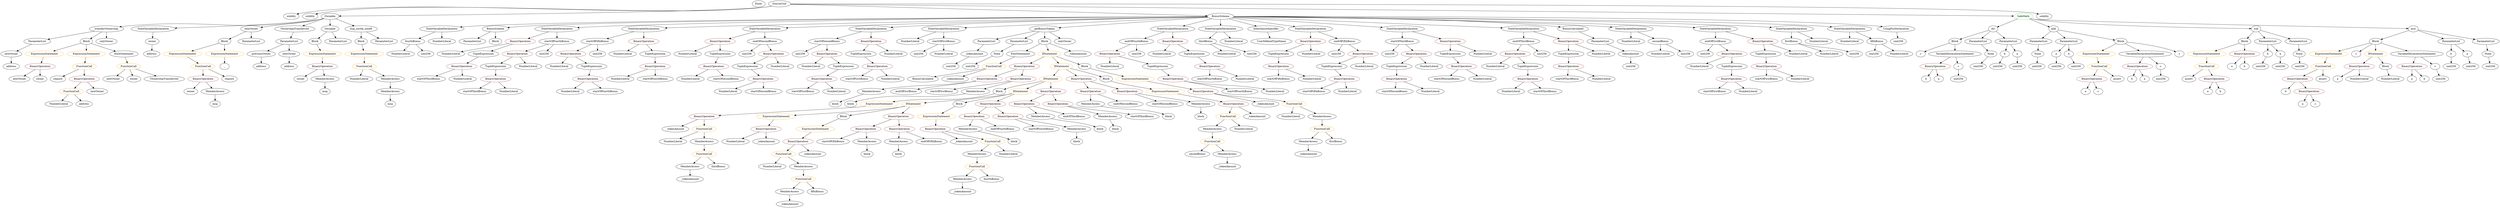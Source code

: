 strict digraph {
	graph [bb="0,0,12000,1188"];
	node [label="\N"];
	Enter	[height=0.5,
		pos="3650.6,1170",
		width=0.83628];
	StateVariableDeclaration_Unnamed_14	[color=black,
		height=0.5,
		label=StateVariableDeclaration,
		pos="2153.6,1026",
		width=2.8184];
	VariableDeclaration_fourthBonus	[color=black,
		height=0.5,
		label=fourthBonus,
		pos="2014.6,954",
		width=1.5848];
	StateVariableDeclaration_Unnamed_14 -> VariableDeclaration_fourthBonus	[pos="e,2043.6,969.64 2121,1008.6 2100.8,998.45 2074.9,985.37 2053.6,974.68"];
	NumberLiteral_Unnamed_49	[color=black,
		height=0.5,
		label=NumberLiteral,
		pos="2153.6,954",
		width=1.765];
	StateVariableDeclaration_Unnamed_14 -> NumberLiteral_Unnamed_49	[pos="e,2153.6,972.1 2153.6,1007.7 2153.6,1000.4 2153.6,991.73 2153.6,983.54"];
	Block_Unnamed_3	[color=black,
		height=0.5,
		label=Block,
		pos="10779,954",
		width=0.90558];
	ExpressionStatement_Unnamed_1	[color=orange,
		height=0.5,
		label=ExpressionStatement,
		pos="10601,882",
		width=2.458];
	Block_Unnamed_3 -> ExpressionStatement_Unnamed_1	[pos="e,10640,898.49 10753,942.82 10726,932.32 10684,915.67 10650,902.6"];
	BinaryOperation_Unnamed_6	[color=brown,
		height=0.5,
		label=BinaryOperation,
		pos="10779,882",
		width=1.9867];
	Block_Unnamed_3 -> BinaryOperation_Unnamed_6	[pos="e,10779,900.1 10779,935.7 10779,928.41 10779,919.73 10779,911.54"];
	NumberLiteral_Unnamed_3	[color=black,
		height=0.5,
		label=NumberLiteral,
		pos="1769.6,738",
		width=1.765];
	BinaryOperation_Unnamed_7	[color=brown,
		height=0.5,
		label=BinaryOperation,
		pos="10270,810",
		width=1.9867];
	Identifier_b_5	[color=black,
		height=0.5,
		label=b,
		pos="10224,738",
		width=0.75];
	BinaryOperation_Unnamed_7 -> Identifier_b_5	[pos="e,10234,754.83 10258,792.05 10253,783.73 10246,773.54 10240,764.32"];
	Identifier_a_6	[color=black,
		height=0.5,
		label=a,
		pos="10296,738",
		width=0.75];
	BinaryOperation_Unnamed_7 -> Identifier_a_6	[pos="e,10289,755.62 10276,791.7 10279,784.04 10282,774.85 10285,766.3"];
	BinaryOperation_Unnamed_12	[color=brown,
		height=0.5,
		label=BinaryOperation,
		pos="183.56,810",
		width=1.9867];
	Identifier_newOwner_2	[color=black,
		height=0.5,
		label=newOwner,
		pos="81.565,738",
		width=1.4046];
	BinaryOperation_Unnamed_12 -> Identifier_newOwner_2	[pos="e,103.93,754.35 159.65,792.59 145.84,783.11 128.29,771.06 113.33,760.8"];
	Identifier_owner_3	[color=black,
		height=0.5,
		label=owner,
		pos="183.56,738",
		width=0.93331];
	BinaryOperation_Unnamed_12 -> Identifier_owner_3	[pos="e,183.56,756.1 183.56,791.7 183.56,784.41 183.56,775.73 183.56,767.54"];
	ParameterList_Unnamed_11	[color=black,
		height=0.5,
		label=ParameterList,
		pos="170.56,954",
		width=1.7095];
	Parameter_newOwner	[color=black,
		height=0.5,
		label=newOwner,
		pos="50.565,882",
		width=1.4046];
	ParameterList_Unnamed_11 -> Parameter_newOwner	[pos="e,75.89,897.77 143.93,937.46 126.8,927.47 104.36,914.38 85.764,903.53"];
	NumberLiteral_Unnamed_57	[color=black,
		height=0.5,
		label=NumberLiteral,
		pos="3533.6,378",
		width=1.765];
	Identifier_BonusCalculated	[color=black,
		height=0.5,
		label=BonusCalculated,
		pos="4436.6,738",
		width=2.0422];
	MemberAccess_Unnamed_18	[color=black,
		height=0.5,
		label=MemberAccess,
		pos="4716.6,306",
		width=1.9174];
	FunctionCall_Unnamed_15	[color=orange,
		height=0.5,
		label=FunctionCall,
		pos="4716.6,234",
		width=1.6125];
	MemberAccess_Unnamed_18 -> FunctionCall_Unnamed_15	[pos="e,4716.6,252.1 4716.6,287.7 4716.6,280.41 4716.6,271.73 4716.6,263.54"];
	Block_Unnamed_13	[color=black,
		height=0.5,
		label=Block,
		pos="4800.6,666",
		width=0.90558];
	ExpressionStatement_Unnamed_11	[color=orange,
		height=0.5,
		label=ExpressionStatement,
		pos="4232.6,594",
		width=2.458];
	Block_Unnamed_13 -> ExpressionStatement_Unnamed_11	[pos="e,4296.2,606.88 4776.1,653.66 4770.4,651.45 4764.4,649.39 4758.6,648 4572.9,603.69 4519.9,636.34 4330.6,612 4323.1,611.04 4315.3,\
609.91 4307.5,608.7"];
	TupleExpression_Unnamed_6	[color=black,
		height=0.5,
		label=TupleExpression,
		pos="6713.6,810",
		width=2.0422];
	BinaryOperation_Unnamed_26	[color=brown,
		height=0.5,
		label=BinaryOperation,
		pos="6713.6,738",
		width=1.9867];
	TupleExpression_Unnamed_6 -> BinaryOperation_Unnamed_26	[pos="e,6713.6,756.1 6713.6,791.7 6713.6,784.41 6713.6,775.73 6713.6,767.54"];
	BinaryOperation_Unnamed_20	[color=brown,
		height=0.5,
		label=BinaryOperation,
		pos="4221.6,810",
		width=1.9867];
	Identifier_startOfFirstBonus_3	[color=black,
		height=0.5,
		label=startOfFirstBonus,
		pos="4122.6,738",
		width=2.1531];
	BinaryOperation_Unnamed_20 -> Identifier_startOfFirstBonus_3	[pos="e,4146,755.55 4198.4,792.59 4185.5,783.53 4169.4,772.12 4155.3,762.17"];
	NumberLiteral_Unnamed_12	[color=black,
		height=0.5,
		label=NumberLiteral,
		pos="4281.6,738",
		width=1.765];
	BinaryOperation_Unnamed_20 -> NumberLiteral_Unnamed_12	[pos="e,4267.2,755.79 4236.1,792.05 4243.2,783.71 4252,773.49 4259.9,764.25"];
	Identifier_startOfFourthBonus_4	[color=black,
		height=0.5,
		label=startOfFourthBonus,
		pos="5012.6,450",
		width=2.3748];
	FunctionCall_Unnamed_13	[color=orange,
		height=0.5,
		label=FunctionCall,
		pos="3382.6,306",
		width=1.6125];
	MemberAccess_Unnamed_15	[color=black,
		height=0.5,
		label=MemberAccess,
		pos="3313.6,234",
		width=1.9174];
	FunctionCall_Unnamed_13 -> MemberAccess_Unnamed_15	[pos="e,3330.3,251.96 3366.2,288.41 3357.8,279.91 3347.4,269.37 3338.1,259.91"];
	Identifier_thirdBonus	[color=black,
		height=0.5,
		label=thirdBonus,
		pos="3452.6,234",
		width=1.4323];
	FunctionCall_Unnamed_13 -> Identifier_thirdBonus	[pos="e,3436.1,251.47 3399.2,288.41 3407.8,279.78 3418.5,269.06 3428.1,259.5"];
	FunctionDefinition_BonusScheme	[color=black,
		height=0.5,
		label=BonusScheme,
		pos="2408.6,1026",
		width=1.7788];
	ParameterList_Unnamed_14	[color=black,
		height=0.5,
		label=ParameterList,
		pos="2296.6,954",
		width=1.7095];
	FunctionDefinition_BonusScheme -> ParameterList_Unnamed_14	[pos="e,2321.9,970.82 2383.2,1009.1 2367.8,999.54 2348.1,987.21 2331.3,976.74"];
	Block_Unnamed_9	[color=black,
		height=0.5,
		label=Block,
		pos="2408.6,954",
		width=0.90558];
	FunctionDefinition_BonusScheme -> Block_Unnamed_9	[pos="e,2408.6,972.1 2408.6,1007.7 2408.6,1000.4 2408.6,991.73 2408.6,983.54"];
	FunctionDefinition_transferOwnership	[color=black,
		height=0.5,
		label=transferOwnership,
		pos="453.56,1026",
		width=2.1947];
	FunctionDefinition_transferOwnership -> ParameterList_Unnamed_11	[pos="e,216.41,966.34 401.33,1012.1 352.03,999.89 278.31,981.65 227.52,969.09"];
	Block_Unnamed_7	[color=black,
		height=0.5,
		label=Block,
		pos="402.56,954",
		width=0.90558];
	FunctionDefinition_transferOwnership -> Block_Unnamed_7	[pos="e,414.1,970.83 441.22,1008.1 435.09,999.65 427.57,989.32 420.8,980.02"];
	ModifierInvocation_onlyOwner	[color=black,
		height=0.5,
		label=onlyOwner,
		pos="504.56,954",
		width=1.4323];
	FunctionDefinition_transferOwnership -> ModifierInvocation_onlyOwner	[pos="e,492.33,971.79 465.91,1008.1 471.86,999.89 479.13,989.91 485.75,980.82"];
	Identifier_block_8	[color=black,
		height=0.5,
		label=block,
		pos="4170.6,306",
		width=0.87786];
	PragmaDirective_solidity	[color=black,
		height=0.5,
		label=solidity,
		pos="1422.6,1098",
		width=1.0442];
	Parameter_b_2	[color=black,
		height=0.5,
		label=b,
		pos="10896,882",
		width=0.75];
	ElementaryTypeName_uint256_9	[color=black,
		height=0.5,
		label=uint256,
		pos="10869,810",
		width=1.0442];
	Parameter_b_2 -> ElementaryTypeName_uint256_9	[pos="e,10875,827.79 10889,864.05 10886,856.32 10882,846.96 10879,838.27"];
	NumberLiteral_Unnamed_48	[color=black,
		height=0.5,
		label=NumberLiteral,
		pos="1950.6,882",
		width=1.765];
	VariableDeclaration_fourthBonus -> NumberLiteral_Unnamed_48	[pos="e,1965.6,899.47 1999.4,936.41 1991.6,927.87 1981.9,917.28 1973.2,907.79"];
	ElementaryTypeName_uint256_29	[color=black,
		height=0.5,
		label=uint256,
		pos="2069.6,882",
		width=1.0442];
	VariableDeclaration_fourthBonus -> ElementaryTypeName_uint256_29	[pos="e,2056.8,899.31 2027.9,936.05 2034.5,927.68 2042.5,917.4 2049.8,908.13"];
	NumberLiteral_Unnamed_51	[color=black,
		height=0.5,
		label=NumberLiteral,
		pos="8868.6,954",
		width=1.765];
	TupleExpression_Unnamed_3	[color=black,
		height=0.5,
		label=TupleExpression,
		pos="4144.6,882",
		width=2.0422];
	TupleExpression_Unnamed_3 -> BinaryOperation_Unnamed_20	[pos="e,4203.2,827.71 4162.8,864.41 4172.3,855.76 4184.2,845 4194.7,835.42"];
	Identifier__tokenAmount_9	[color=black,
		height=0.5,
		label=_tokenAmount,
		pos="3794.6,18",
		width=1.8343];
	StateVariableDeclaration_Unnamed_7	[color=black,
		height=0.5,
		label=StateVariableDeclaration,
		pos="2705.6,1026",
		width=2.8184];
	BinaryOperation_Unnamed_35	[color=brown,
		height=0.5,
		label=BinaryOperation,
		pos="2530.6,954",
		width=1.9867];
	StateVariableDeclaration_Unnamed_7 -> BinaryOperation_Unnamed_35	[pos="e,2567.4,969.75 2665.9,1009.1 2639.8,998.68 2605.5,984.98 2578,973.97"];
	VariableDeclaration_startOfFourthBonus	[color=black,
		height=0.5,
		label=startOfFourthBonus,
		pos="2705.6,954",
		width=2.3748];
	StateVariableDeclaration_Unnamed_7 -> VariableDeclaration_startOfFourthBonus	[pos="e,2705.6,972.1 2705.6,1007.7 2705.6,1000.4 2705.6,991.73 2705.6,983.54"];
	ExpressionStatement_Unnamed_4	[color=orange,
		height=0.5,
		label=ExpressionStatement,
		pos="923.56,882",
		width=2.458];
	FunctionCall_Unnamed_3	[color=orange,
		height=0.5,
		label=FunctionCall,
		pos="969.56,810",
		width=1.6125];
	ExpressionStatement_Unnamed_4 -> FunctionCall_Unnamed_3	[pos="e,958.32,828.1 934.94,863.7 940.12,855.81 946.36,846.3 952.12,837.55"];
	Identifier__tokenAmount_4	[color=black,
		height=0.5,
		label=_tokenAmount,
		pos="3240.6,450",
		width=1.8343];
	BinaryOperation_Unnamed_14	[color=brown,
		height=0.5,
		label=BinaryOperation,
		pos="8305.6,738",
		width=1.9867];
	Identifier_startOfFirstBonus	[color=black,
		height=0.5,
		label=startOfFirstBonus,
		pos="8226.6,666",
		width=2.1531];
	BinaryOperation_Unnamed_14 -> Identifier_startOfFirstBonus	[pos="e,8245.4,683.71 8286.8,720.41 8277,711.67 8264.7,700.79 8253.8,691.13"];
	NumberLiteral_Unnamed_6	[color=black,
		height=0.5,
		label=NumberLiteral,
		pos="8385.6,666",
		width=1.765];
	BinaryOperation_Unnamed_14 -> NumberLiteral_Unnamed_6	[pos="e,8366.7,683.47 8324.5,720.41 8334.6,711.61 8347.1,700.63 8358.2,690.92"];
	Parameter_None_2	[color=black,
		height=0.5,
		label=None,
		pos="11049,882",
		width=0.85014];
	ElementaryTypeName_uint256_10	[color=black,
		height=0.5,
		label=uint256,
		pos="11055,810",
		width=1.0442];
	Parameter_None_2 -> ElementaryTypeName_uint256_10	[pos="e,11053,828.1 11050,863.7 11051,856.41 11051,847.73 11052,839.54"];
	ElementaryTypeName_uint256_20	[color=black,
		height=0.5,
		label=uint256,
		pos="6673.6,882",
		width=1.0442];
	StateVariableDeclaration_Unnamed	[color=black,
		height=0.5,
		label=StateVariableDeclaration,
		pos="991.56,1026",
		width=2.8184];
	VariableDeclaration_owner	[color=black,
		height=0.5,
		label=owner,
		pos="906.56,954",
		width=0.93331];
	StateVariableDeclaration_Unnamed -> VariableDeclaration_owner	[pos="e,924.36,969.66 970.99,1008.1 959.63,998.7 945.41,986.99 933.21,976.94"];
	StateVariableDeclaration_Unnamed_9	[color=black,
		height=0.5,
		label=StateVariableDeclaration,
		pos="3108.6,1026",
		width=2.8184];
	VariableDeclaration_startOfFifthBonus	[color=black,
		height=0.5,
		label=startOfFifthBonus,
		pos="2887.6,954",
		width=2.1669];
	StateVariableDeclaration_Unnamed_9 -> VariableDeclaration_startOfFifthBonus	[pos="e,2932.3,969.17 3060.3,1009.7 3025.8,998.79 2979.2,984.04 2943.1,972.6"];
	BinaryOperation_Unnamed_43	[color=brown,
		height=0.5,
		label=BinaryOperation,
		pos="3108.6,954",
		width=1.9867];
	StateVariableDeclaration_Unnamed_9 -> BinaryOperation_Unnamed_43	[pos="e,3108.6,972.1 3108.6,1007.7 3108.6,1000.4 3108.6,991.73 3108.6,983.54"];
	ElementaryTypeName_uint256_16	[color=black,
		height=0.5,
		label=uint256,
		pos="4418.6,882",
		width=1.0442];
	FunctionCall_Unnamed_11	[color=orange,
		height=0.5,
		label=FunctionCall,
		pos="5843.6,378",
		width=1.6125];
	Identifier_secondBonus	[color=black,
		height=0.5,
		label=secondBonus,
		pos="5768.6,306",
		width=1.7095];
	FunctionCall_Unnamed_11 -> Identifier_secondBonus	[pos="e,5786.5,323.71 5825.8,360.41 5816.5,351.76 5805,341 5794.7,331.42"];
	MemberAccess_Unnamed_11	[color=black,
		height=0.5,
		label=MemberAccess,
		pos="5917.6,306",
		width=1.9174];
	FunctionCall_Unnamed_11 -> MemberAccess_Unnamed_11	[pos="e,5899.9,323.71 5861.1,360.41 5870.3,351.76 5881.6,341 5891.8,331.42"];
	ElementaryTypeName_address	[color=black,
		height=0.5,
		label=address,
		pos="777.56,882",
		width=1.0996];
	ExpressionStatement_Unnamed_14	[color=orange,
		height=0.5,
		label=ExpressionStatement,
		pos="3732.6,522",
		width=2.458];
	BinaryOperation_Unnamed_69	[color=brown,
		height=0.5,
		label=BinaryOperation,
		pos="3681.6,450",
		width=1.9867];
	ExpressionStatement_Unnamed_14 -> BinaryOperation_Unnamed_69	[pos="e,3694,468.1 3720,503.7 3714.2,495.73 3707.1,486.1 3700.7,477.26"];
	NumberLiteral_Unnamed_4	[color=black,
		height=0.5,
		label=NumberLiteral,
		pos="4537.6,882",
		width=1.765];
	ElementaryTypeName_uint256_30	[color=black,
		height=0.5,
		label=uint256,
		pos="8982.6,882",
		width=1.0442];
	FunctionDefinition_div	[color=black,
		height=0.5,
		label=div,
		pos="9583.6,1026",
		width=0.75];
	Block_Unnamed_2	[color=black,
		height=0.5,
		label=Block,
		pos="9374.6,954",
		width=0.90558];
	FunctionDefinition_div -> Block_Unnamed_2	[pos="e,9401.9,964.15 9559.6,1017 9523.7,1004.9 9455.5,982.11 9412.7,967.78"];
	ParameterList_Unnamed_3	[color=black,
		height=0.5,
		label=ParameterList,
		pos="9513.6,954",
		width=1.7095];
	FunctionDefinition_div -> ParameterList_Unnamed_3	[pos="e,9530.3,971.7 9569.1,1010.5 9560.2,1001.6 9548.5,989.94 9538.2,979.62"];
	ParameterList_Unnamed_2	[color=black,
		height=0.5,
		label=ParameterList,
		pos="9654.6,954",
		width=1.7095];
	FunctionDefinition_div -> ParameterList_Unnamed_2	[pos="e,9637.6,971.7 9598.3,1010.5 9607.3,1001.6 9619.1,989.94 9629.6,979.62"];
	Identifier_startOfThirdBonus_1	[color=black,
		height=0.5,
		label=startOfThirdBonus,
		pos="7521.6,738",
		width=2.2501];
	NumberLiteral_Unnamed_29	[color=black,
		height=0.5,
		label=NumberLiteral,
		pos="2188.6,882",
		width=1.765];
	BinaryOperation_Unnamed_35 -> NumberLiteral_Unnamed_29	[pos="e,2235.7,894.46 2477.7,941.59 2468.6,939.69 2459.3,937.76 2450.6,936 2366.3,919.07 2344.6,917.88 2260.6,900 2256,899.04 2251.4,898.01 \
2246.7,896.95"];
	TupleExpression_Unnamed_11	[color=black,
		height=0.5,
		label=TupleExpression,
		pos="2343.6,882",
		width=2.0422];
	BinaryOperation_Unnamed_35 -> TupleExpression_Unnamed_11	[pos="e,2382.6,897.61 2491.8,938.5 2463.2,927.79 2424,913.12 2393.1,901.56"];
	Identifier_startOfSecondBonus_4	[color=black,
		height=0.5,
		label=startOfSecondBonus,
		pos="5610.6,594",
		width=2.4719];
	NumberLiteral_Unnamed_22	[color=black,
		height=0.5,
		label=NumberLiteral,
		pos="7257.6,666",
		width=1.765];
	Identifier_startOfSecondBonus_2	[color=black,
		height=0.5,
		label=startOfSecondBonus,
		pos="6706.6,666",
		width=2.4719];
	BinaryOperation_Unnamed_26 -> Identifier_startOfSecondBonus_2	[pos="e,6708.3,684.1 6711.8,719.7 6711.1,712.41 6710.2,703.73 6709.4,695.54"];
	NumberLiteral_Unnamed_18	[color=black,
		height=0.5,
		label=NumberLiteral,
		pos="6877.6,666",
		width=1.765];
	BinaryOperation_Unnamed_26 -> NumberLiteral_Unnamed_18	[pos="e,6843.6,681.51 6748.7,721.98 6773.4,711.46 6806.5,697.32 6833,686.01"];
	NumberLiteral_Unnamed_19	[color=black,
		height=0.5,
		label=NumberLiteral,
		pos="6868.6,810",
		width=1.765];
	ElementaryTypeName_uint256_32	[color=black,
		height=0.5,
		label=uint256,
		pos="4571.6,810",
		width=1.0442];
	Identifier_startOfThirdBonus	[color=black,
		height=0.5,
		label=startOfThirdBonus,
		pos="7420.6,666",
		width=2.2501];
	Identifier_c_2	[color=black,
		height=0.5,
		label=c,
		pos="9210.6,882",
		width=0.75];
	Block_Unnamed_2 -> Identifier_c_2	[pos="e,9232.2,893.42 9348.9,942.8 9323,932.39 9281.8,915.58 9246.6,900 9245.2,899.42 9243.9,898.82 9242.6,898.21"];
	VariableDeclarationStatement_Unnamed_1	[color=black,
		height=0.5,
		label=VariableDeclarationStatement,
		pos="9374.6,882",
		width=3.3174];
	Block_Unnamed_2 -> VariableDeclarationStatement_Unnamed_1	[pos="e,9374.6,900.1 9374.6,935.7 9374.6,928.41 9374.6,919.73 9374.6,911.54"];
	NumberLiteral_Unnamed_35	[color=black,
		height=0.5,
		label=NumberLiteral,
		pos="2731.6,810",
		width=1.765];
	BinaryOperation_Unnamed_66	[color=brown,
		height=0.5,
		label=BinaryOperation,
		pos="4167.6,450",
		width=1.9867];
	Identifier_startOfFifthBonus_2	[color=black,
		height=0.5,
		label=startOfFifthBonus,
		pos="4005.6,378",
		width=2.1669];
	BinaryOperation_Unnamed_66 -> Identifier_startOfFifthBonus_2	[pos="e,4041.1,394.35 4132.8,433.98 4109,423.71 4077.3,409.98 4051.4,398.81"];
	MemberAccess_Unnamed_20	[color=black,
		height=0.5,
		label=MemberAccess,
		pos="4170.6,378",
		width=1.9174];
	BinaryOperation_Unnamed_66 -> MemberAccess_Unnamed_20	[pos="e,4169.8,396.1 4168.3,431.7 4168.6,424.41 4169,415.73 4169.3,407.54"];
	Identifier_b_2	[color=black,
		height=0.5,
		label=b,
		pos="9226.6,738",
		width=0.75];
	NumberLiteral_Unnamed_55	[color=black,
		height=0.5,
		label=NumberLiteral,
		pos="4867.6,306",
		width=1.765];
	Parameter_None_4	[color=black,
		height=0.5,
		label=None,
		pos="4800.6,882",
		width=0.85014];
	ElementaryTypeName_uint256_33	[color=black,
		height=0.5,
		label=uint256,
		pos="4664.6,810",
		width=1.0442];
	Parameter_None_4 -> ElementaryTypeName_uint256_33	[pos="e,4689.4,823.76 4778.1,869.44 4756.7,858.43 4724.2,841.7 4699.4,828.95"];
	StateVariableDeclaration_Unnamed_4	[color=black,
		height=0.5,
		label=StateVariableDeclaration,
		pos="3687.6,1026",
		width=2.8184];
	BinaryOperation_Unnamed_23	[color=brown,
		height=0.5,
		label=BinaryOperation,
		pos="3471.6,954",
		width=1.9867];
	StateVariableDeclaration_Unnamed_4 -> BinaryOperation_Unnamed_23	[pos="e,3514.1,968.78 3640.2,1009.6 3606.1,998.59 3560,983.67 3524.7,972.22"];
	VariableDeclaration_endOfSecondBonus	[color=black,
		height=0.5,
		label=endOfSecondBonus,
		pos="3687.6,954",
		width=2.4026];
	StateVariableDeclaration_Unnamed_4 -> VariableDeclaration_endOfSecondBonus	[pos="e,3687.6,972.1 3687.6,1007.7 3687.6,1000.4 3687.6,991.73 3687.6,983.54"];
	Identifier_owner_1	[color=black,
		height=0.5,
		label=owner,
		pos="909.56,666",
		width=0.93331];
	Identifier_startOfFirstBonus_2	[color=black,
		height=0.5,
		label=startOfFirstBonus,
		pos="3868.6,666",
		width=2.1531];
	VariableDeclaration_endOfFirstBonus	[color=black,
		height=0.5,
		label=endOfFirstBonus,
		pos="8243.6,954",
		width=2.0838];
	ElementaryTypeName_uint256_17	[color=black,
		height=0.5,
		label=uint256,
		pos="8180.6,882",
		width=1.0442];
	VariableDeclaration_endOfFirstBonus -> ElementaryTypeName_uint256_17	[pos="e,8194.8,898.83 8228.3,936.05 8220.5,927.38 8210.9,916.67 8202.3,907.15"];
	BinaryOperation_Unnamed_13	[color=brown,
		height=0.5,
		label=BinaryOperation,
		pos="8307.6,882",
		width=1.9867];
	VariableDeclaration_endOfFirstBonus -> BinaryOperation_Unnamed_13	[pos="e,8292.2,899.79 8259.1,936.05 8266.7,927.71 8276,917.49 8284.5,908.25"];
	ModifierDefinition_onlyOwner	[color=black,
		height=0.5,
		label=onlyOwner,
		pos="1257.6,1026",
		width=1.4323];
	Block_Unnamed_6	[color=black,
		height=0.5,
		label=Block,
		pos="1118.6,954",
		width=0.90558];
	ModifierDefinition_onlyOwner -> Block_Unnamed_6	[pos="e,1141.9,966.76 1229.1,1010.7 1206.8,999.43 1175.7,983.76 1152.1,971.91"];
	ParameterList_Unnamed_10	[color=black,
		height=0.5,
		label=ParameterList,
		pos="1257.6,954",
		width=1.7095];
	ModifierDefinition_onlyOwner -> ParameterList_Unnamed_10	[pos="e,1257.6,972.1 1257.6,1007.7 1257.6,1000.4 1257.6,991.73 1257.6,983.54"];
	FunctionCall_Unnamed_1	[color=orange,
		height=0.5,
		label=FunctionCall,
		pos="10601,810",
		width=1.6125];
	ExpressionStatement_Unnamed_1 -> FunctionCall_Unnamed_1	[pos="e,10601,828.1 10601,863.7 10601,856.41 10601,847.73 10601,839.54"];
	ElementaryTypeName_address_1	[color=black,
		height=0.5,
		label=address,
		pos="1292.6,810",
		width=1.0996];
	ParameterList_Unnamed_13	[color=black,
		height=0.5,
		label=ParameterList,
		pos="7680.6,954",
		width=1.7095];
	VariableDeclaration_tokenAmount	[color=black,
		height=0.5,
		label=tokenAmount,
		pos="7825.6,882",
		width=1.6957];
	ParameterList_Unnamed_13 -> VariableDeclaration_tokenAmount	[pos="e,7794.6,897.94 7711.3,938.15 7732.6,927.89 7761.1,914.11 7784.4,902.9"];
	Identifier_block_7	[color=black,
		height=0.5,
		label=block,
		pos="4899.6,378",
		width=0.87786];
	Identifier_startOfFirstBonus_4	[color=black,
		height=0.5,
		label=startOfFirstBonus,
		pos="4515.6,666",
		width=2.1531];
	BinaryOperation_Unnamed_2	[color=brown,
		height=0.5,
		label=BinaryOperation,
		pos="11014,738",
		width=1.9867];
	Identifier_b_1	[color=black,
		height=0.5,
		label=b,
		pos="10955,666",
		width=0.75];
	BinaryOperation_Unnamed_2 -> Identifier_b_1	[pos="e,10967,681.89 10999,720.05 10992,711.22 10983,700.28 10974,690.63"];
	BinaryOperation_Unnamed_3	[color=brown,
		height=0.5,
		label=BinaryOperation,
		pos="11072,666",
		width=1.9867];
	BinaryOperation_Unnamed_2 -> BinaryOperation_Unnamed_3	[pos="e,11058,683.79 11028,720.05 11034,711.8 11043,701.7 11050,692.54"];
	PragmaDirective_solidity_2	[color=black,
		height=0.5,
		label=solidity,
		pos="1515.6,1098",
		width=1.0442];
	NumberLiteral_Unnamed_52	[color=black,
		height=0.5,
		label=NumberLiteral,
		pos="6226.6,522",
		width=1.765];
	EventDefinition_OwnershipTransferred	[color=black,
		height=0.5,
		label=OwnershipTransferred,
		pos="1438.6,1026",
		width=2.6243];
	ParameterList_Unnamed_8	[color=black,
		height=0.5,
		label=ParameterList,
		pos="1428.6,954",
		width=1.7095];
	EventDefinition_OwnershipTransferred -> ParameterList_Unnamed_8	[pos="e,1431,972.1 1436.1,1007.7 1435,1000.3 1433.8,991.52 1432.6,983.25"];
	NumberLiteral_Unnamed_44	[color=black,
		height=0.5,
		label=NumberLiteral,
		pos="7968.6,882",
		width=1.765];
	Parameter_None_1	[color=black,
		height=0.5,
		label=None,
		pos="9542.6,882",
		width=0.85014];
	ParameterList_Unnamed_3 -> Parameter_None_1	[pos="e,9535.7,899.62 9520.7,935.7 9523.9,927.95 9527.8,918.64 9531.4,910.02"];
	BinaryOperation_Unnamed	[color=brown,
		height=0.5,
		label=BinaryOperation,
		pos="11322,810",
		width=1.9867];
	Identifier_a	[color=black,
		height=0.5,
		label=a,
		pos="11213,738",
		width=0.75];
	BinaryOperation_Unnamed -> Identifier_a	[pos="e,11232,751.21 11296,792.76 11280,782.16 11258,768.3 11241,757.31"];
	NumberLiteral_Unnamed	[color=black,
		height=0.5,
		label=NumberLiteral,
		pos="11322,738",
		width=1.765];
	BinaryOperation_Unnamed -> NumberLiteral_Unnamed	[pos="e,11322,756.1 11322,791.7 11322,784.41 11322,775.73 11322,767.54"];
	ElementaryTypeName_uint256_12	[color=black,
		height=0.5,
		label=uint256,
		pos="9969.6,810",
		width=1.0442];
	BinaryOperation_Unnamed_33	[color=brown,
		height=0.5,
		label=BinaryOperation,
		pos="2506.6,882",
		width=1.9867];
	VariableDeclaration_startOfFourthBonus -> BinaryOperation_Unnamed_33	[pos="e,2547.1,897.27 2662.9,937.98 2632.1,927.16 2590.4,912.49 2557.8,901.03"];
	ElementaryTypeName_uint256_22	[color=black,
		height=0.5,
		label=uint256,
		pos="2633.6,882",
		width=1.0442];
	VariableDeclaration_startOfFourthBonus -> ElementaryTypeName_uint256_22	[pos="e,2649.4,898.36 2688.1,936.05 2678.9,927.08 2667.4,915.92 2657.4,906.15"];
	ExpressionStatement_Unnamed_7	[color=orange,
		height=0.5,
		label=ExpressionStatement,
		pos="207.56,882",
		width=2.458];
	Block_Unnamed_7 -> ExpressionStatement_Unnamed_7	[pos="e,250.01,898.24 375.86,943.41 346.33,932.81 298.02,915.47 260.71,902.08"];
	ExpressionStatement_Unnamed_6	[color=orange,
		height=0.5,
		label=ExpressionStatement,
		pos="402.56,882",
		width=2.458];
	Block_Unnamed_7 -> ExpressionStatement_Unnamed_6	[pos="e,402.56,900.1 402.56,935.7 402.56,928.41 402.56,919.73 402.56,911.54"];
	EmitStatement_Unnamed	[color=black,
		height=0.5,
		label=EmitStatement,
		pos="589.56,882",
		width=1.7788];
	Block_Unnamed_7 -> EmitStatement_Unnamed	[pos="e,550.66,896.59 427.65,942.39 432.89,940.23 438.39,938.01 443.56,936 475.41,923.63 511.49,910.52 539.81,900.44"];
	Identifier__tokenAmount_6	[color=black,
		height=0.5,
		label=_tokenAmount,
		pos="4649.6,378",
		width=1.8343];
	Identifier_msg_2	[color=black,
		height=0.5,
		label=msg,
		pos="1920.6,594",
		width=0.75];
	ElementaryTypeName_uint256_27	[color=black,
		height=0.5,
		label=uint256,
		pos="8087.6,882",
		width=1.0442];
	ExpressionStatement_Unnamed_13	[color=orange,
		height=0.5,
		label=ExpressionStatement,
		pos="3923.6,450",
		width=2.458];
	BinaryOperation_Unnamed_68	[color=brown,
		height=0.5,
		label=BinaryOperation,
		pos="3837.6,378",
		width=1.9867];
	ExpressionStatement_Unnamed_13 -> BinaryOperation_Unnamed_68	[pos="e,3857.9,395.55 3902.7,432.05 3891.9,423.22 3878.4,412.27 3866.6,402.62"];
	Identifier_startOfFifthBonus_1	[color=black,
		height=0.5,
		label=startOfFifthBonus,
		pos="6140.6,738",
		width=2.1669];
	BinaryOperation_Unnamed_47	[color=brown,
		height=0.5,
		label=BinaryOperation,
		pos="6295.6,954",
		width=1.9867];
	TupleExpression_Unnamed_17	[color=black,
		height=0.5,
		label=TupleExpression,
		pos="6145.6,882",
		width=2.0422];
	BinaryOperation_Unnamed_47 -> TupleExpression_Unnamed_17	[pos="e,6178.7,898.45 6262.6,937.64 6241,927.55 6212.5,914.25 6189.1,903.29"];
	NumberLiteral_Unnamed_41	[color=black,
		height=0.5,
		label=NumberLiteral,
		pos="6300.6,882",
		width=1.765];
	BinaryOperation_Unnamed_47 -> NumberLiteral_Unnamed_41	[pos="e,6299.3,900.1 6296.8,935.7 6297.3,928.41 6297.9,919.73 6298.5,911.54"];
	TupleExpression_Unnamed_10	[color=black,
		height=0.5,
		label=TupleExpression,
		pos="2431.6,810",
		width=2.0422];
	BinaryOperation_Unnamed_34	[color=brown,
		height=0.5,
		label=BinaryOperation,
		pos="2431.6,738",
		width=1.9867];
	TupleExpression_Unnamed_10 -> BinaryOperation_Unnamed_34	[pos="e,2431.6,756.1 2431.6,791.7 2431.6,784.41 2431.6,775.73 2431.6,767.54"];
	MemberAccess_Unnamed_4	[color=black,
		height=0.5,
		label=MemberAccess,
		pos="4680.6,666",
		width=1.9174];
	Identifier_block	[color=black,
		height=0.5,
		label=block,
		pos="4094.6,594",
		width=0.87786];
	MemberAccess_Unnamed_4 -> Identifier_block	[pos="e,4118.4,606.37 4630.8,653.09 4621.5,651.16 4611.8,649.35 4602.6,648 4396.6,617.76 4338,660.47 4135.6,612 4133.4,611.49 4131.3,610.88 \
4129.1,610.2"];
	IfStatement_Unnamed_3	[color=orange,
		height=0.5,
		label=IfStatement,
		pos="5054.6,738",
		width=1.4739];
	IfStatement_Unnamed_3 -> Block_Unnamed_13	[pos="e,4825.7,677.87 5014.6,725.84 5007.3,723.85 4999.7,721.83 4992.6,720 4926.2,702.93 4907.9,704.92 4842.6,684 4840.5,683.33 4838.4,\
682.61 4836.2,681.86"];
	IfStatement_Unnamed_4	[color=orange,
		height=0.5,
		label=IfStatement,
		pos="4904.6,666",
		width=1.4739];
	IfStatement_Unnamed_3 -> IfStatement_Unnamed_4	[pos="e,4934.9,681.14 5024.2,722.83 5001.4,712.21 4970,697.55 4945.1,685.92"];
	BinaryOperation_Unnamed_57	[color=brown,
		height=0.5,
		label=BinaryOperation,
		pos="5054.6,666",
		width=1.9867];
	IfStatement_Unnamed_3 -> BinaryOperation_Unnamed_57	[pos="e,5054.6,684.1 5054.6,719.7 5054.6,712.41 5054.6,703.73 5054.6,695.54"];
	ExpressionStatement_Unnamed_7 -> BinaryOperation_Unnamed_12	[pos="e,189.43,828.1 201.63,863.7 199.07,856.24 196.02,847.32 193.15,838.97"];
	BinaryOperation_Unnamed_53	[color=brown,
		height=0.5,
		label=BinaryOperation,
		pos="5199.6,738",
		width=1.9867];
	BinaryOperation_Unnamed_55	[color=brown,
		height=0.5,
		label=BinaryOperation,
		pos="5243.6,666",
		width=1.9867];
	BinaryOperation_Unnamed_53 -> BinaryOperation_Unnamed_55	[pos="e,5232.7,684.28 5210.2,720.05 5215.2,712.18 5221.2,702.62 5226.7,693.79"];
	BinaryOperation_Unnamed_54	[color=brown,
		height=0.5,
		label=BinaryOperation,
		pos="5434.6,666",
		width=1.9867];
	BinaryOperation_Unnamed_53 -> BinaryOperation_Unnamed_54	[pos="e,5389.7,680.37 5244.6,723.59 5282.8,712.2 5337.8,695.83 5378.8,683.61"];
	BinaryOperation_Unnamed_16	[color=brown,
		height=0.5,
		label=BinaryOperation,
		pos="8472.6,810",
		width=1.9867];
	Identifier_startOfFirstBonus_1	[color=black,
		height=0.5,
		label=startOfFirstBonus,
		pos="8472.6,738",
		width=2.1531];
	BinaryOperation_Unnamed_16 -> Identifier_startOfFirstBonus_1	[pos="e,8472.6,756.1 8472.6,791.7 8472.6,784.41 8472.6,775.73 8472.6,767.54"];
	NumberLiteral_Unnamed_8	[color=black,
		height=0.5,
		label=NumberLiteral,
		pos="8631.6,738",
		width=1.765];
	BinaryOperation_Unnamed_16 -> NumberLiteral_Unnamed_8	[pos="e,8598.2,753.68 8507.1,793.81 8530.7,783.4 8562.3,769.49 8587.7,758.29"];
	Block_Unnamed_5	[color=black,
		height=0.5,
		label=Block,
		pos="1541.6,954",
		width=0.90558];
	ExpressionStatement_Unnamed_3	[color=orange,
		height=0.5,
		label=ExpressionStatement,
		pos="1585.6,882",
		width=2.458];
	Block_Unnamed_5 -> ExpressionStatement_Unnamed_3	[pos="e,1574.8,900.12 1551.8,936.76 1556.8,928.7 1563.1,918.74 1568.8,909.6"];
	NumberLiteral_Unnamed_17	[color=black,
		height=0.5,
		label=NumberLiteral,
		pos="3316.6,882",
		width=1.765];
	BinaryOperation_Unnamed_30	[color=brown,
		height=0.5,
		label=BinaryOperation,
		pos="7339.6,738",
		width=1.9867];
	BinaryOperation_Unnamed_30 -> NumberLiteral_Unnamed_22	[pos="e,7276.9,683.47 7320.1,720.41 7309.8,711.61 7297,700.63 7285.6,690.92"];
	BinaryOperation_Unnamed_30 -> Identifier_startOfThirdBonus	[pos="e,7401.2,683.71 7358.8,720.41 7368.9,711.67 7381.5,700.79 7392.6,691.13"];
	Identifier__tokenAmount_5	[color=black,
		height=0.5,
		label=_tokenAmount,
		pos="3313.6,162",
		width=1.8343];
	MemberAccess_Unnamed_15 -> Identifier__tokenAmount_5	[pos="e,3313.6,180.1 3313.6,215.7 3313.6,208.41 3313.6,199.73 3313.6,191.54"];
	VariableDeclaration_previousOwner	[color=black,
		height=0.5,
		label=previousOwner,
		pos="1292.6,882",
		width=1.8759];
	VariableDeclaration_previousOwner -> ElementaryTypeName_address_1	[pos="e,1292.6,828.1 1292.6,863.7 1292.6,856.41 1292.6,847.73 1292.6,839.54"];
	TupleExpression_Unnamed_4	[color=black,
		height=0.5,
		label=TupleExpression,
		pos="3603.6,810",
		width=2.0422];
	BinaryOperation_Unnamed_22	[color=brown,
		height=0.5,
		label=BinaryOperation,
		pos="3679.6,738",
		width=1.9867];
	TupleExpression_Unnamed_4 -> BinaryOperation_Unnamed_22	[pos="e,3661.4,755.71 3621.6,792.41 3631,783.76 3642.6,773 3653.1,763.42"];
	ParameterList_Unnamed_15	[color=black,
		height=0.5,
		label=ParameterList,
		pos="4744.6,954",
		width=1.7095];
	Parameter__tokenAmount	[color=black,
		height=0.5,
		label=_tokenAmount,
		pos="4685.6,882",
		width=1.8343];
	ParameterList_Unnamed_15 -> Parameter__tokenAmount	[pos="e,4699.7,899.79 4730.3,936.05 4723.3,927.8 4714.8,917.7 4707.1,908.54"];
	VariableDeclaration_endOfThirdBonus	[color=black,
		height=0.5,
		label=endOfThirdBonus,
		pos="7313.6,954",
		width=2.1808];
	BinaryOperation_Unnamed_29	[color=brown,
		height=0.5,
		label=BinaryOperation,
		pos="7271.6,882",
		width=1.9867];
	VariableDeclaration_endOfThirdBonus -> BinaryOperation_Unnamed_29	[pos="e,7281.8,900.1 7303.2,935.7 7298.5,927.9 7292.9,918.51 7287.7,909.83"];
	ElementaryTypeName_uint256_21	[color=black,
		height=0.5,
		label=uint256,
		pos="7398.6,882",
		width=1.0442];
	VariableDeclaration_endOfThirdBonus -> ElementaryTypeName_uint256_21	[pos="e,7380.3,898.04 7333.7,936.41 7345.1,927.04 7359.5,915.21 7371.8,905.07"];
	Block_Unnamed_8	[color=black,
		height=0.5,
		label=Block,
		pos="1765.6,954",
		width=0.90558];
	ExpressionStatement_Unnamed_8	[color=orange,
		height=0.5,
		label=ExpressionStatement,
		pos="1780.6,882",
		width=2.458];
	Block_Unnamed_8 -> ExpressionStatement_Unnamed_8	[pos="e,1776.9,900.1 1769.3,935.7 1770.9,928.32 1772.7,919.52 1774.5,911.25"];
	BinaryOperation_Unnamed_49	[color=brown,
		height=0.5,
		label=BinaryOperation,
		pos="4926.6,810",
		width=1.9867];
	BinaryOperation_Unnamed_51	[color=brown,
		height=0.5,
		label=BinaryOperation,
		pos="4750.6,738",
		width=1.9867];
	BinaryOperation_Unnamed_49 -> BinaryOperation_Unnamed_51	[pos="e,4787.7,753.78 4889.7,794.33 4863.1,783.77 4827.1,769.43 4798.3,758"];
	BinaryOperation_Unnamed_50	[color=brown,
		height=0.5,
		label=BinaryOperation,
		pos="4911.6,738",
		width=1.9867];
	BinaryOperation_Unnamed_49 -> BinaryOperation_Unnamed_50	[pos="e,4915.2,756.1 4922.9,791.7 4921.3,784.32 4919.4,775.52 4917.6,767.25"];
	BinaryOperation_Unnamed_10	[color=brown,
		height=0.5,
		label=BinaryOperation,
		pos="969.56,738",
		width=1.9867];
	BinaryOperation_Unnamed_10 -> Identifier_owner_1	[pos="e,923.13,682.83 955.04,720.05 947.68,711.47 938.61,700.89 930.51,691.44"];
	MemberAccess_Unnamed_1	[color=black,
		height=0.5,
		label=MemberAccess,
		pos="1030.6,666",
		width=1.9174];
	BinaryOperation_Unnamed_10 -> MemberAccess_Unnamed_1	[pos="e,1015.9,683.79 984.33,720.05 991.6,711.71 1000.5,701.49 1008.6,692.25"];
	VariableDeclaration_fifthBonus	[color=black,
		height=0.5,
		label=fifthBonus,
		pos="8999.6,954",
		width=1.3769];
	VariableDeclaration_fifthBonus -> ElementaryTypeName_uint256_30	[pos="e,8986.7,900.1 8995.4,935.7 8993.6,928.32 8991.4,919.52 8989.4,911.25"];
	NumberLiteral_Unnamed_50	[color=black,
		height=0.5,
		label=NumberLiteral,
		pos="9101.6,882",
		width=1.765];
	VariableDeclaration_fifthBonus -> NumberLiteral_Unnamed_50	[pos="e,9078.2,899.06 9021.9,937.64 9035.7,928.17 9053.7,915.87 9069,905.34"];
	VariableDeclaration_newOwner	[color=black,
		height=0.5,
		label=newOwner,
		pos="1428.6,882",
		width=1.4046];
	ElementaryTypeName_address_2	[color=black,
		height=0.5,
		label=address,
		pos="1428.6,810",
		width=1.0996];
	VariableDeclaration_newOwner -> ElementaryTypeName_address_2	[pos="e,1428.6,828.1 1428.6,863.7 1428.6,856.41 1428.6,847.73 1428.6,839.54"];
	NumberLiteral_Unnamed_54	[color=black,
		height=0.5,
		label=NumberLiteral,
		pos="3231.6,378",
		width=1.765];
	NumberLiteral_Unnamed_23	[color=black,
		height=0.5,
		label=NumberLiteral,
		pos="7184.6,810",
		width=1.765];
	BinaryOperation_Unnamed_29 -> NumberLiteral_Unnamed_23	[pos="e,7205,827.47 7250.9,864.41 7239.9,855.52 7226.1,844.41 7213.9,834.63"];
	TupleExpression_Unnamed_8	[color=black,
		height=0.5,
		label=TupleExpression,
		pos="7339.6,810",
		width=2.0422];
	BinaryOperation_Unnamed_29 -> TupleExpression_Unnamed_8	[pos="e,7323.3,827.79 7288,864.05 7296.2,855.63 7306.3,845.28 7315.3,835.97"];
	Identifier__tokenAmount	[color=black,
		height=0.5,
		label=_tokenAmount,
		pos="6101.6,594",
		width=1.8343];
	BinaryOperation_Unnamed_56	[color=brown,
		height=0.5,
		label=BinaryOperation,
		pos="5945.6,594",
		width=1.9867];
	FunctionCall_Unnamed_10	[color=orange,
		height=0.5,
		label=FunctionCall,
		pos="5919.6,522",
		width=1.6125];
	BinaryOperation_Unnamed_56 -> FunctionCall_Unnamed_10	[pos="e,5925.9,540.1 5939.1,575.7 5936.3,568.15 5933,559.12 5929.8,550.68"];
	Identifier__tokenAmount_2	[color=black,
		height=0.5,
		label=_tokenAmount,
		pos="6061.6,522",
		width=1.8343];
	BinaryOperation_Unnamed_56 -> Identifier__tokenAmount_2	[pos="e,6035.5,538.74 5972.2,576.94 5988.1,567.36 6008.4,555.06 6025.7,544.63"];
	MemberAccess_Unnamed_2	[color=black,
		height=0.5,
		label=MemberAccess,
		pos="1920.6,738",
		width=1.9174];
	MemberAccess_Unnamed_3	[color=black,
		height=0.5,
		label=MemberAccess,
		pos="1920.6,666",
		width=1.9174];
	MemberAccess_Unnamed_2 -> MemberAccess_Unnamed_3	[pos="e,1920.6,684.1 1920.6,719.7 1920.6,712.41 1920.6,703.73 1920.6,695.54"];
	FunctionDefinition_add	[color=black,
		height=0.5,
		label=add,
		pos="9865.6,1026",
		width=0.75];
	ParameterList_Unnamed_7	[color=black,
		height=0.5,
		label=ParameterList,
		pos="9795.6,954",
		width=1.7095];
	FunctionDefinition_add -> ParameterList_Unnamed_7	[pos="e,9812.3,971.7 9851.1,1010.5 9842.2,1001.6 9830.5,989.94 9820.2,979.62"];
	ParameterList_Unnamed_6	[color=black,
		height=0.5,
		label=ParameterList,
		pos="9936.6,954",
		width=1.7095];
	FunctionDefinition_add -> ParameterList_Unnamed_6	[pos="e,9919.6,971.7 9880.3,1010.5 9889.3,1001.6 9901.1,989.94 9911.6,979.62"];
	Block_Unnamed_4	[color=black,
		height=0.5,
		label=Block,
		pos="10191,954",
		width=0.90558];
	FunctionDefinition_add -> Block_Unnamed_4	[pos="e,10161,961.47 9891.1,1019.5 9947.1,1007.4 10081,978.54 10149,963.87"];
	BinaryOperation_Unnamed_48	[color=brown,
		height=0.5,
		label=BinaryOperation,
		pos="6145.6,810",
		width=1.9867];
	TupleExpression_Unnamed_17 -> BinaryOperation_Unnamed_48	[pos="e,6145.6,828.1 6145.6,863.7 6145.6,856.41 6145.6,847.73 6145.6,839.54"];
	MemberAccess_Unnamed_23	[color=black,
		height=0.5,
		label=MemberAccess,
		pos="3794.6,90",
		width=1.9174];
	MemberAccess_Unnamed_23 -> Identifier__tokenAmount_9	[pos="e,3794.6,36.104 3794.6,71.697 3794.6,64.407 3794.6,55.726 3794.6,47.536"];
	BinaryOperation_Unnamed_46	[color=brown,
		height=0.5,
		label=BinaryOperation,
		pos="6453.6,738",
		width=1.9867];
	Identifier_startOfFifthBonus	[color=black,
		height=0.5,
		label=startOfFifthBonus,
		pos="6320.6,666",
		width=2.1669];
	BinaryOperation_Unnamed_46 -> Identifier_startOfFifthBonus	[pos="e,6350.8,682.9 6423.7,721.29 6405.2,711.54 6381.2,698.89 6360.9,688.25"];
	NumberLiteral_Unnamed_38	[color=black,
		height=0.5,
		label=NumberLiteral,
		pos="6480.6,666",
		width=1.765];
	BinaryOperation_Unnamed_46 -> NumberLiteral_Unnamed_38	[pos="e,6474,684.1 6460.2,719.7 6463.1,712.15 6466.6,703.12 6469.9,694.68"];
	MemberAccess_Unnamed_10	[color=black,
		height=0.5,
		label=MemberAccess,
		pos="5843.6,450",
		width=1.9174];
	MemberAccess_Unnamed_10 -> FunctionCall_Unnamed_11	[pos="e,5843.6,396.1 5843.6,431.7 5843.6,424.41 5843.6,415.73 5843.6,407.54"];
	MemberAccess_Unnamed_21	[color=black,
		height=0.5,
		label=MemberAccess,
		pos="4326.6,378",
		width=1.9174];
	Identifier_block_9	[color=black,
		height=0.5,
		label=block,
		pos="4326.6,306",
		width=0.87786];
	MemberAccess_Unnamed_21 -> Identifier_block_9	[pos="e,4326.6,324.1 4326.6,359.7 4326.6,352.41 4326.6,343.73 4326.6,335.54"];
	FunctionCall_Unnamed_4	[color=orange,
		height=0.5,
		label=FunctionCall,
		pos="397.56,810",
		width=1.6125];
	ExpressionStatement_Unnamed_6 -> FunctionCall_Unnamed_4	[pos="e,398.79,828.1 401.33,863.7 400.81,856.41 400.19,847.73 399.6,839.54"];
	FunctionCall_Unnamed_7	[color=orange,
		height=0.5,
		label=FunctionCall,
		pos="1780.6,810",
		width=1.6125];
	FunctionCall_Unnamed_7 -> NumberLiteral_Unnamed_3	[pos="e,1772.3,756.1 1777.8,791.7 1776.7,784.32 1775.3,775.52 1774,767.25"];
	FunctionCall_Unnamed_7 -> MemberAccess_Unnamed_2	[pos="e,1889.9,754.31 1810.3,794.15 1830.5,784.04 1857.5,770.51 1879.8,759.39"];
	Identifier_startOfThirdBonus_2	[color=black,
		height=0.5,
		label=startOfThirdBonus,
		pos="2376.6,666",
		width=2.2501];
	NumberLiteral_Unnamed_56	[color=black,
		height=0.5,
		label=NumberLiteral,
		pos="3711.6,234",
		width=1.765];
	Identifier__tokenAmount_3	[color=black,
		height=0.5,
		label=_tokenAmount,
		pos="5917.6,234",
		width=1.8343];
	NumberLiteral_Unnamed_26	[color=black,
		height=0.5,
		label=NumberLiteral,
		pos="2539.6,666",
		width=1.765];
	ContractDefinition_Ownable	[color=black,
		height=0.5,
		label=Ownable,
		pos="1614.6,1098",
		width=1.2105];
	ContractDefinition_Ownable -> FunctionDefinition_transferOwnership	[pos="e,530.93,1030.1 1583,1085.2 1576.3,1083.1 1569.3,1081.2 1562.6,1080 1512.7,1070.8 796.59,1041 542.32,1030.6"];
	ContractDefinition_Ownable -> StateVariableDeclaration_Unnamed	[pos="e,1081.2,1034.8 1582.7,1085.3 1576.1,1083.3 1569.2,1081.4 1562.6,1080 1540,1075.3 1250.2,1049.6 1092.4,1035.8"];
	ContractDefinition_Ownable -> ModifierDefinition_onlyOwner	[pos="e,1300,1036.7 1582.3,1085.6 1575.8,1083.5 1569,1081.6 1562.6,1080 1463.3,1056.1 1436,1062.9 1335.6,1044 1327.6,1042.5 1319.2,1040.8 \
1311,1039.1"];
	ContractDefinition_Ownable -> EventDefinition_OwnershipTransferred	[pos="e,1478.1,1042.7 1583.9,1084.8 1557.7,1074.4 1519.3,1059.1 1488.6,1046.9"];
	FunctionDefinition_Ownable	[color=black,
		height=0.5,
		label=Ownable,
		pos="1614.6,1026",
		width=1.2105];
	ContractDefinition_Ownable -> FunctionDefinition_Ownable	[pos="e,1614.6,1044.1 1614.6,1079.7 1614.6,1072.4 1614.6,1063.7 1614.6,1055.5"];
	FunctionDefinition_bug_unchk_send8	[color=black,
		height=0.5,
		label=bug_unchk_send8,
		pos="1765.6,1026",
		width=2.1947];
	ContractDefinition_Ownable -> FunctionDefinition_bug_unchk_send8	[pos="e,1731.9,1042.6 1642.6,1084 1664.8,1073.7 1696.2,1059.2 1721.7,1047.3"];
	Identifier_msg	[color=black,
		height=0.5,
		label=msg,
		pos="1596.6,666",
		width=0.75];
	StateVariableDeclaration_Unnamed_3	[color=black,
		height=0.5,
		label=StateVariableDeclaration,
		pos="4192.6,1026",
		width=2.8184];
	VariableDeclaration_startOfSecondBonus	[color=black,
		height=0.5,
		label=startOfSecondBonus,
		pos="3981.6,954",
		width=2.4719];
	StateVariableDeclaration_Unnamed_3 -> VariableDeclaration_startOfSecondBonus	[pos="e,4026.6,969.93 4146,1009.6 4113.9,998.91 4071.1,984.71 4037.2,973.47"];
	BinaryOperation_Unnamed_19	[color=brown,
		height=0.5,
		label=BinaryOperation,
		pos="4192.6,954",
		width=1.9867];
	StateVariableDeclaration_Unnamed_3 -> BinaryOperation_Unnamed_19	[pos="e,4192.6,972.1 4192.6,1007.7 4192.6,1000.4 4192.6,991.73 4192.6,983.54"];
	ElementaryTypeName_uint256_6	[color=black,
		height=0.5,
		label=uint256,
		pos="9504.6,810",
		width=1.0442];
	BinaryOperation_Unnamed_60	[color=brown,
		height=0.5,
		label=BinaryOperation,
		pos="3382.6,522",
		width=1.9867];
	ExpressionStatement_Unnamed_11 -> BinaryOperation_Unnamed_60	[pos="e,3451.1,527.63 4169.6,580.99 4158.3,579.11 4146.6,577.35 4135.6,576 4102.6,571.96 3649.5,541.07 3462.5,528.4"];
	ElementaryTypeName_uint256_18	[color=black,
		height=0.5,
		label=uint256,
		pos="3854.6,882",
		width=1.0442];
	ParameterList_Unnamed_16	[color=black,
		height=0.5,
		label=ParameterList,
		pos="4898.6,954",
		width=1.7095];
	ParameterList_Unnamed_16 -> Parameter_None_4	[pos="e,4819.4,896.47 4876.3,937.12 4862.1,926.96 4843.6,913.71 4828.4,902.86"];
	Parameter_a_3	[color=black,
		height=0.5,
		label=a,
		pos="9872.6,882",
		width=0.75];
	ElementaryTypeName_uint256_11	[color=black,
		height=0.5,
		label=uint256,
		pos="9876.6,810",
		width=1.0442];
	Parameter_a_3 -> ElementaryTypeName_uint256_11	[pos="e,9875.6,828.1 9873.6,863.7 9874,856.41 9874.5,847.73 9874.9,839.54"];
	TupleExpression_Unnamed_9	[color=black,
		height=0.5,
		label=TupleExpression,
		pos="7527.6,882",
		width=2.0422];
	BinaryOperation_Unnamed_32	[color=brown,
		height=0.5,
		label=BinaryOperation,
		pos="7527.6,810",
		width=1.9867];
	TupleExpression_Unnamed_9 -> BinaryOperation_Unnamed_32	[pos="e,7527.6,828.1 7527.6,863.7 7527.6,856.41 7527.6,847.73 7527.6,839.54"];
	BinaryOperation_Unnamed_41	[color=brown,
		height=0.5,
		label=BinaryOperation,
		pos="2760.6,882",
		width=1.9867];
	VariableDeclaration_startOfFifthBonus -> BinaryOperation_Unnamed_41	[pos="e,2789.1,898.74 2858.4,936.94 2840.8,927.22 2818.1,914.72 2799,904.2"];
	ElementaryTypeName_uint256_24	[color=black,
		height=0.5,
		label=uint256,
		pos="2887.6,882",
		width=1.0442];
	VariableDeclaration_startOfFifthBonus -> ElementaryTypeName_uint256_24	[pos="e,2887.6,900.1 2887.6,935.7 2887.6,928.41 2887.6,919.73 2887.6,911.54"];
	ElementaryTypeName_uint256_13	[color=black,
		height=0.5,
		label=uint256,
		pos="9783.6,810",
		width=1.0442];
	Identifier_owner	[color=black,
		height=0.5,
		label=owner,
		pos="1475.6,738",
		width=0.93331];
	ExpressionStatement_Unnamed_2	[color=orange,
		height=0.5,
		label=ExpressionStatement,
		pos="10078,882",
		width=2.458];
	FunctionCall_Unnamed_2	[color=orange,
		height=0.5,
		label=FunctionCall,
		pos="10084,810",
		width=1.6125];
	ExpressionStatement_Unnamed_2 -> FunctionCall_Unnamed_2	[pos="e,10082,828.1 10079,863.7 10080,856.41 10080,847.73 10081,839.54"];
	VariableDeclaration_c_2	[color=black,
		height=0.5,
		label=c,
		pos="10387,810",
		width=0.75];
	ElementaryTypeName_uint256_14	[color=black,
		height=0.5,
		label=uint256,
		pos="10387,738",
		width=1.0442];
	VariableDeclaration_c_2 -> ElementaryTypeName_uint256_14	[pos="e,10387,756.1 10387,791.7 10387,784.41 10387,775.73 10387,767.54"];
	StateVariableDeclaration_Unnamed_1	[color=black,
		height=0.5,
		label=StateVariableDeclaration,
		pos="4537.6,1026",
		width=2.8184];
	NumberLiteral_Unnamed_5	[color=black,
		height=0.5,
		label=NumberLiteral,
		pos="4378.6,954",
		width=1.765];
	StateVariableDeclaration_Unnamed_1 -> NumberLiteral_Unnamed_5	[pos="e,4412,969.72 4500.7,1008.8 4477.4,998.49 4447.1,985.16 4422.5,974.34"];
	VariableDeclaration_startOfFirstBonus	[color=black,
		height=0.5,
		label=startOfFirstBonus,
		pos="4537.6,954",
		width=2.1531];
	StateVariableDeclaration_Unnamed_1 -> VariableDeclaration_startOfFirstBonus	[pos="e,4537.6,972.1 4537.6,1007.7 4537.6,1000.4 4537.6,991.73 4537.6,983.54"];
	BinaryOperation_Unnamed_8	[color=brown,
		height=0.5,
		label=BinaryOperation,
		pos="9977.6,738",
		width=1.9867];
	FunctionCall_Unnamed_2 -> BinaryOperation_Unnamed_8	[pos="e,10002,755.14 10060,793.29 10046,783.88 10027,771.76 10011,761.36"];
	Identifier_assert_2	[color=black,
		height=0.5,
		label=assert,
		pos="10100,738",
		width=0.89172];
	FunctionCall_Unnamed_2 -> Identifier_assert_2	[pos="e,10096,756.1 10088,791.7 10089,784.32 10091,775.52 10093,767.25"];
	Parameter_a_2	[color=black,
		height=0.5,
		label=a,
		pos="10968,882",
		width=0.75];
	ElementaryTypeName_uint256_8	[color=black,
		height=0.5,
		label=uint256,
		pos="10962,810",
		width=1.0442];
	Parameter_a_2 -> ElementaryTypeName_uint256_8	[pos="e,10963,828.1 10966,863.7 10965,856.41 10965,847.73 10964,839.54"];
	BinaryOperation_Unnamed_9	[color=brown,
		height=0.5,
		label=BinaryOperation,
		pos="1585.6,810",
		width=1.9867];
	BinaryOperation_Unnamed_9 -> Identifier_owner	[pos="e,1496.5,752.33 1560.1,792.76 1543.9,782.5 1523,769.18 1506,758.37"];
	MemberAccess_Unnamed	[color=black,
		height=0.5,
		label=MemberAccess,
		pos="1596.6,738",
		width=1.9174];
	BinaryOperation_Unnamed_9 -> MemberAccess_Unnamed	[pos="e,1593.9,756.1 1588.3,791.7 1589.4,784.32 1590.8,775.52 1592.1,767.25"];
	Parameter_b_3	[color=black,
		height=0.5,
		label=b,
		pos="9944.6,882",
		width=0.75];
	Parameter_b_3 -> ElementaryTypeName_uint256_12	[pos="e,9963.6,827.79 9950.6,864.05 9953.3,856.4 9956.6,847.16 9959.7,838.56"];
	NumberLiteral_Unnamed_14	[color=black,
		height=0.5,
		label=NumberLiteral,
		pos="3508.6,666",
		width=1.765];
	Identifier_a_1	[color=black,
		height=0.5,
		label=a,
		pos="11576,738",
		width=0.75];
	NumberLiteral_Unnamed_2	[color=black,
		height=0.5,
		label=NumberLiteral,
		pos="273.56,594",
		width=1.765];
	Identifier_a_5	[color=black,
		height=0.5,
		label=a,
		pos="10710,810",
		width=0.75];
	BinaryOperation_Unnamed_6 -> Identifier_a_5	[pos="e,10724,825.42 10762,864.05 10753,854.82 10741,843.29 10732,833.33"];
	Identifier_b_4	[color=black,
		height=0.5,
		label=b,
		pos="10782,810",
		width=0.75];
	BinaryOperation_Unnamed_6 -> Identifier_b_4	[pos="e,10781,828.1 10779,863.7 10780,856.41 10780,847.73 10780,839.54"];
	Identifier_b	[color=black,
		height=0.5,
		label=b,
		pos="11648,738",
		width=0.75];
	MemberAccess_Unnamed_9	[color=black,
		height=0.5,
		label=MemberAccess,
		pos="5243.6,594",
		width=1.9174];
	BinaryOperation_Unnamed_55 -> MemberAccess_Unnamed_9	[pos="e,5243.6,612.1 5243.6,647.7 5243.6,640.41 5243.6,631.73 5243.6,623.54"];
	Identifier_endOfSecondBonus	[color=black,
		height=0.5,
		label=endOfSecondBonus,
		pos="5417.6,594",
		width=2.4026];
	BinaryOperation_Unnamed_55 -> Identifier_endOfSecondBonus	[pos="e,5378.9,610.55 5280.5,650.15 5306.1,639.83 5340.6,625.97 5368.5,614.72"];
	FunctionDefinition_getBonusTokens	[color=black,
		height=0.5,
		label=getBonusTokens,
		pos="5023.6,1026",
		width=2.0422];
	FunctionDefinition_getBonusTokens -> ParameterList_Unnamed_15	[pos="e,4790.3,966.48 4973.7,1012.5 4925.3,1000.3 4852,981.95 4801.4,969.26"];
	FunctionDefinition_getBonusTokens -> ParameterList_Unnamed_16	[pos="e,4926,970.34 4995.2,1009.1 4977.6,999.27 4954.8,986.51 4935.8,975.85"];
	Block_Unnamed_10	[color=black,
		height=0.5,
		label=Block,
		pos="5023.6,954",
		width=0.90558];
	FunctionDefinition_getBonusTokens -> Block_Unnamed_10	[pos="e,5023.6,972.1 5023.6,1007.7 5023.6,1000.4 5023.6,991.73 5023.6,983.54"];
	ModifierInvocation_onlyOwner_1	[color=black,
		height=0.5,
		label=onlyOwner,
		pos="5125.6,954",
		width=1.4323];
	FunctionDefinition_getBonusTokens -> ModifierInvocation_onlyOwner_1	[pos="e,5102.9,970.59 5047.5,1008.6 5061.2,999.17 5078.6,987.23 5093.5,977.01"];
	Identifier__tokenAmount_11	[color=black,
		height=0.5,
		label=_tokenAmount,
		pos="4594.6,738",
		width=1.8343];
	MemberAccess_Unnamed_19	[color=black,
		height=0.5,
		label=MemberAccess,
		pos="4644.6,162",
		width=1.9174];
	FunctionCall_Unnamed_15 -> MemberAccess_Unnamed_19	[pos="e,4661.5,179.47 4699.5,216.41 4690.5,207.69 4679.4,196.85 4669.5,187.21"];
	Identifier_fourthBonus	[color=black,
		height=0.5,
		label=fourthBonus,
		pos="4788.6,162",
		width=1.5848];
	FunctionCall_Unnamed_15 -> Identifier_fourthBonus	[pos="e,4771.6,179.47 4733.6,216.41 4742.6,207.69 4753.8,196.85 4763.7,187.21"];
	Parameter_None_3	[color=black,
		height=0.5,
		label=None,
		pos="9788.6,882",
		width=0.85014];
	ParameterList_Unnamed_7 -> Parameter_None_3	[pos="e,9790.3,900.1 9793.8,935.7 9793.1,928.41 9792.2,919.73 9791.4,911.54"];
	Identifier_startOfFourthBonus	[color=black,
		height=0.5,
		label=startOfFourthBonus,
		pos="5965.6,666",
		width=2.3748];
	FunctionCall_Unnamed_12	[color=orange,
		height=0.5,
		label=FunctionCall,
		pos="3382.6,450",
		width=1.6125];
	FunctionCall_Unnamed_12 -> NumberLiteral_Unnamed_54	[pos="e,3263.9,393.97 3351.3,434.5 3328.9,424.12 3298.5,410.04 3274,398.66"];
	MemberAccess_Unnamed_14	[color=black,
		height=0.5,
		label=MemberAccess,
		pos="3382.6,378",
		width=1.9174];
	FunctionCall_Unnamed_12 -> MemberAccess_Unnamed_14	[pos="e,3382.6,396.1 3382.6,431.7 3382.6,424.41 3382.6,415.73 3382.6,407.54"];
	BinaryOperation_Unnamed_36	[color=brown,
		height=0.5,
		label=BinaryOperation,
		pos="2268.6,810",
		width=1.9867];
	Identifier_startOfThirdBonus_3	[color=black,
		height=0.5,
		label=startOfThirdBonus,
		pos="2110.6,738",
		width=2.2501];
	BinaryOperation_Unnamed_36 -> Identifier_startOfThirdBonus_3	[pos="e,2145.9,754.64 2234.3,793.81 2211.4,783.68 2181.1,770.24 2156.2,759.21"];
	NumberLiteral_Unnamed_28	[color=black,
		height=0.5,
		label=NumberLiteral,
		pos="2273.6,738",
		width=1.765];
	BinaryOperation_Unnamed_36 -> NumberLiteral_Unnamed_28	[pos="e,2272.3,756.1 2269.8,791.7 2270.3,784.41 2270.9,775.73 2271.5,767.54"];
	Identifier_startOfSecondBonus	[color=black,
		height=0.5,
		label=startOfSecondBonus,
		pos="3679.6,666",
		width=2.4719];
	ElementaryTypeName_uint256_1	[color=black,
		height=0.5,
		label=uint256,
		pos="11776,810",
		width=1.0442];
	NumberLiteral_Unnamed_45	[color=black,
		height=0.5,
		label=NumberLiteral,
		pos="7824.6,954",
		width=1.765];
	StateVariableDeclaration_Unnamed_8	[color=black,
		height=0.5,
		label=StateVariableDeclaration,
		pos="5650.6,1026",
		width=2.8184];
	VariableDeclaration_endOfFourthBonus	[color=black,
		height=0.5,
		label=endOfFourthBonus,
		pos="5468.6,954",
		width=2.3055];
	StateVariableDeclaration_Unnamed_8 -> VariableDeclaration_endOfFourthBonus	[pos="e,5508.1,970.22 5609.3,1009.1 5582.4,998.78 5547.2,985.23 5518.7,974.28"];
	BinaryOperation_Unnamed_39	[color=brown,
		height=0.5,
		label=BinaryOperation,
		pos="5650.6,954",
		width=1.9867];
	StateVariableDeclaration_Unnamed_8 -> BinaryOperation_Unnamed_39	[pos="e,5650.6,972.1 5650.6,1007.7 5650.6,1000.4 5650.6,991.73 5650.6,983.54"];
	ExpressionStatement_Unnamed_5	[color=orange,
		height=0.5,
		label=ExpressionStatement,
		pos="1118.6,882",
		width=2.458];
	Identifier__	[color=black,
		height=0.5,
		label=_,
		pos="1118.6,810",
		width=0.75];
	ExpressionStatement_Unnamed_5 -> Identifier__	[pos="e,1118.6,828.1 1118.6,863.7 1118.6,856.41 1118.6,847.73 1118.6,839.54"];
	Identifier_assert_1	[color=black,
		height=0.5,
		label=assert,
		pos="10540,738",
		width=0.89172];
	ElementaryTypeName_uint256_19	[color=black,
		height=0.5,
		label=uint256,
		pos="3600.6,882",
		width=1.0442];
	MemberAccess_Unnamed_5	[color=black,
		height=0.5,
		label=MemberAccess,
		pos="4181.6,666",
		width=1.9174];
	Identifier_block_1	[color=black,
		height=0.5,
		label=block,
		pos="4013.6,594",
		width=0.87786];
	MemberAccess_Unnamed_5 -> Identifier_block_1	[pos="e,4038.1,605.46 4145.7,650.24 4120,639.66 4084.6,625.03 4053.6,612 4051.8,611.28 4050.1,610.54 4048.3,609.79"];
	Identifier_a_4	[color=black,
		height=0.5,
		label=a,
		pos="10626,666",
		width=0.75];
	FunctionCall_Unnamed_18	[color=orange,
		height=0.5,
		label=FunctionCall,
		pos="4778.6,810",
		width=1.6125];
	FunctionCall_Unnamed_18 -> Identifier_BonusCalculated	[pos="e,4491.5,750.38 4735.4,797.62 4727.5,795.66 4719.3,793.7 4711.6,792 4626.8,773.31 4604.8,772.71 4519.6,756 4514,754.91 4508.3,753.77 \
4502.5,752.61"];
	FunctionCall_Unnamed_18 -> Identifier__tokenAmount_11	[pos="e,4631.8,753.18 4743.1,795.5 4714.5,784.63 4674,769.23 4642.6,757.26"];
	Identifier_block_3	[color=black,
		height=0.5,
		label=block,
		pos="5630.6,522",
		width=0.87786];
	MemberAccess_Unnamed_9 -> Identifier_block_3	[pos="e,5606.6,534.13 5294.4,581.44 5303.8,579.5 5313.4,577.59 5322.6,576 5440.5,555.39 5474,571.19 5589.6,540 5591.7,539.43 5593.8,538.77 \
5596,538.06"];
	Block_Unnamed_15	[color=black,
		height=0.5,
		label=Block,
		pos="4059.6,522",
		width=0.90558];
	Block_Unnamed_15 -> ExpressionStatement_Unnamed_13	[pos="e,3955,467.2 4036.2,508.97 4016.7,498.92 3988.4,484.36 3965,472.34"];
	BinaryOperation_Unnamed_25	[color=brown,
		height=0.5,
		label=BinaryOperation,
		pos="6800.6,882",
		width=1.9867];
	BinaryOperation_Unnamed_25 -> TupleExpression_Unnamed_6	[pos="e,6734.3,827.71 6779.9,864.41 6769,855.58 6755.3,844.57 6743.2,834.84"];
	BinaryOperation_Unnamed_25 -> NumberLiteral_Unnamed_19	[pos="e,6852.3,827.79 6817,864.05 6825.2,855.63 6835.3,845.28 6844.3,835.97"];
	EmitStatement_Unnamed_1	[color=black,
		height=0.5,
		label=EmitStatement,
		pos="4913.6,882",
		width=1.7788];
	Block_Unnamed_10 -> EmitStatement_Unnamed_1	[pos="e,4938.4,898.8 5002.9,939.83 4987.4,930.01 4966,916.36 4948,904.91"];
	IfStatement_Unnamed_1	[color=orange,
		height=0.5,
		label=IfStatement,
		pos="5048.6,882",
		width=1.4739];
	Block_Unnamed_10 -> IfStatement_Unnamed_1	[pos="e,5042.4,900.28 5029.6,936.05 5032.3,928.52 5035.6,919.44 5038.6,910.94"];
	Identifier__tokenAmount_12	[color=black,
		height=0.5,
		label=_tokenAmount,
		pos="5185.6,882",
		width=1.8343];
	Block_Unnamed_10 -> Identifier__tokenAmount_12	[pos="e,5151.3,897.83 5048.5,942.22 5073,931.63 5111,915.24 5140.7,902.39"];
	BinaryOperation_Unnamed_31	[color=brown,
		height=0.5,
		label=BinaryOperation,
		pos="7527.6,954",
		width=1.9867];
	BinaryOperation_Unnamed_31 -> TupleExpression_Unnamed_9	[pos="e,7527.6,900.1 7527.6,935.7 7527.6,928.41 7527.6,919.73 7527.6,911.54"];
	NumberLiteral_Unnamed_25	[color=black,
		height=0.5,
		label=NumberLiteral,
		pos="7682.6,882",
		width=1.765];
	BinaryOperation_Unnamed_31 -> NumberLiteral_Unnamed_25	[pos="e,7649.8,897.8 7561.2,937.81 7584.2,927.43 7614.8,913.59 7639.6,902.41"];
	Block_Unnamed_6 -> ExpressionStatement_Unnamed_4	[pos="e,966.01,898.24 1091.9,943.41 1062.3,932.81 1014,915.47 976.71,902.08"];
	Block_Unnamed_6 -> ExpressionStatement_Unnamed_5	[pos="e,1118.6,900.1 1118.6,935.7 1118.6,928.41 1118.6,919.73 1118.6,911.54"];
	ElementaryTypeName_uint256	[color=black,
		height=0.5,
		label=uint256,
		pos="11869,810",
		width=1.0442];
	BinaryOperation_Unnamed_18	[color=brown,
		height=0.5,
		label=BinaryOperation,
		pos="3955.6,738",
		width=1.9867];
	BinaryOperation_Unnamed_18 -> Identifier_startOfFirstBonus_2	[pos="e,3889.3,683.71 3934.9,720.41 3924,711.58 3910.3,700.57 3898.2,690.84"];
	NumberLiteral_Unnamed_10	[color=black,
		height=0.5,
		label=NumberLiteral,
		pos="4027.6,666",
		width=1.765];
	BinaryOperation_Unnamed_18 -> NumberLiteral_Unnamed_10	[pos="e,4010.3,683.79 3973,720.05 3981.7,711.54 3992.5,701.07 4002.2,691.68"];
	BinaryOperation_Unnamed_38	[color=brown,
		height=0.5,
		label=BinaryOperation,
		pos="5638.6,738",
		width=1.9867];
	BinaryOperation_Unnamed_38 -> Identifier_startOfFourthBonus	[pos="e,5907.1,679.52 5691.8,725.6 5747.5,713.69 5834.9,694.96 5896,681.89"];
	NumberLiteral_Unnamed_30	[color=black,
		height=0.5,
		label=NumberLiteral,
		pos="6132.6,666",
		width=1.765];
	BinaryOperation_Unnamed_38 -> NumberLiteral_Unnamed_30	[pos="e,6086.4,678.66 5690.7,725.24 5700.3,723.32 5710.2,721.48 5719.6,720 5869.7,696.36 5909.7,709.28 6059.6,684 6064.7,683.13 6070.1,\
682.1 6075.5,681"];
	BinaryOperation_Unnamed_41 -> NumberLiteral_Unnamed_35	[pos="e,2738.7,828.1 2753.4,863.7 2750.3,856.15 2746.5,847.12 2743,838.68"];
	TupleExpression_Unnamed_14	[color=black,
		height=0.5,
		label=TupleExpression,
		pos="2886.6,810",
		width=2.0422];
	BinaryOperation_Unnamed_41 -> TupleExpression_Unnamed_14	[pos="e,2858.1,826.82 2789.2,865.12 2806.6,855.41 2829.2,842.86 2848.2,832.3"];
	FunctionCall_Unnamed_10 -> MemberAccess_Unnamed_10	[pos="e,5861.7,467.71 5901.6,504.41 5892.2,495.76 5880.5,485 5870.1,475.42"];
	NumberLiteral_Unnamed_53	[color=black,
		height=0.5,
		label=NumberLiteral,
		pos="5994.6,450",
		width=1.765];
	FunctionCall_Unnamed_10 -> NumberLiteral_Unnamed_53	[pos="e,5976.7,467.71 5937.3,504.41 5946.6,495.76 5958.1,485 5968.4,475.42"];
	BinaryOperation_Unnamed_42	[color=brown,
		height=0.5,
		label=BinaryOperation,
		pos="2842.6,738",
		width=1.9867];
	TupleExpression_Unnamed_14 -> BinaryOperation_Unnamed_42	[pos="e,2853.4,756.28 2875.9,792.05 2871,784.18 2865,774.62 2859.4,765.79"];
	ParameterList_Unnamed_8 -> VariableDeclaration_previousOwner	[pos="e,1322.5,898.4 1399.1,937.81 1379.6,927.79 1353.8,914.54 1332.5,903.57"];
	ParameterList_Unnamed_8 -> VariableDeclaration_newOwner	[pos="e,1428.6,900.1 1428.6,935.7 1428.6,928.41 1428.6,919.73 1428.6,911.54"];
	BinaryOperation_Unnamed_59	[color=brown,
		height=0.5,
		label=BinaryOperation,
		pos="4923.6,594",
		width=1.9867];
	MemberAccess_Unnamed_13	[color=black,
		height=0.5,
		label=MemberAccess,
		pos="4999.6,522",
		width=1.9174];
	BinaryOperation_Unnamed_59 -> MemberAccess_Unnamed_13	[pos="e,4981.4,539.71 4941.6,576.41 4951,567.76 4962.6,557 4973.1,547.42"];
	Identifier_endOfThirdBonus	[color=black,
		height=0.5,
		label=endOfThirdBonus,
		pos="5165.6,522",
		width=2.1808];
	BinaryOperation_Unnamed_59 -> Identifier_endOfThirdBonus	[pos="e,5118.3,536.67 4969.4,579.75 5008.5,568.44 5065,552.09 5107.3,539.85"];
	BinaryOperation_Unnamed_5	[color=brown,
		height=0.5,
		label=BinaryOperation,
		pos="10662,738",
		width=1.9867];
	BinaryOperation_Unnamed_5 -> Identifier_a_4	[pos="e,10634,683.14 10653,719.7 10649,711.75 10644,702.16 10639,693.34"];
	Identifier_b_3	[color=black,
		height=0.5,
		label=b,
		pos="10698,666",
		width=0.75];
	BinaryOperation_Unnamed_5 -> Identifier_b_3	[pos="e,10689,683.14 10670,719.7 10675,711.75 10679,702.16 10684,693.34"];
	BinaryOperation_Unnamed_64	[color=brown,
		height=0.5,
		label=BinaryOperation,
		pos="4497.6,450",
		width=1.9867];
	BinaryOperation_Unnamed_64 -> Identifier__tokenAmount_6	[pos="e,4616.8,394.09 4530.9,433.64 4553.2,423.4 4582.6,409.85 4606.6,398.81"];
	FunctionCall_Unnamed_14	[color=orange,
		height=0.5,
		label=FunctionCall,
		pos="4791.6,378",
		width=1.6125];
	BinaryOperation_Unnamed_64 -> FunctionCall_Unnamed_14	[pos="e,4748,390.19 4549.5,437.18 4595.5,426.62 4664.6,410.61 4724.6,396 4728.6,395.02 4732.8,393.99 4736.9,392.95"];
	MemberAccess_Unnamed_14 -> FunctionCall_Unnamed_13	[pos="e,3382.6,324.1 3382.6,359.7 3382.6,352.41 3382.6,343.73 3382.6,335.54"];
	Parameter_b_1	[color=black,
		height=0.5,
		label=b,
		pos="9618.6,882",
		width=0.75];
	ElementaryTypeName_uint256_5	[color=black,
		height=0.5,
		label=uint256,
		pos="9597.6,810",
		width=1.0442];
	Parameter_b_1 -> ElementaryTypeName_uint256_5	[pos="e,9602.7,828.28 9613.5,864.05 9611.2,856.6 9608.6,847.64 9606,839.22"];
	MemberAccess_Unnamed -> Identifier_msg	[pos="e,1596.6,684.1 1596.6,719.7 1596.6,712.41 1596.6,703.73 1596.6,695.54"];
	FunctionCall_Unnamed_6	[color=orange,
		height=0.5,
		label=FunctionCall,
		pos="614.56,810",
		width=1.6125];
	EmitStatement_Unnamed -> FunctionCall_Unnamed_6	[pos="e,608.46,828.1 595.74,863.7 598.44,856.15 601.67,847.12 604.68,838.68"];
	Identifier_endOfFirstBonus	[color=black,
		height=0.5,
		label=endOfFirstBonus,
		pos="4344.6,666",
		width=2.0838];
	MemberAccess_Unnamed_16	[color=black,
		height=0.5,
		label=MemberAccess,
		pos="5185.6,450",
		width=1.9174];
	Identifier_block_6	[color=black,
		height=0.5,
		label=block,
		pos="5185.6,378",
		width=0.87786];
	MemberAccess_Unnamed_16 -> Identifier_block_6	[pos="e,5185.6,396.1 5185.6,431.7 5185.6,424.41 5185.6,415.73 5185.6,407.54"];
	FunctionCall_Unnamed_3 -> BinaryOperation_Unnamed_10	[pos="e,969.56,756.1 969.56,791.7 969.56,784.41 969.56,775.73 969.56,767.54"];
	Identifier_require	[color=black,
		height=0.5,
		label=require,
		pos="1095.6,738",
		width=1.0026];
	FunctionCall_Unnamed_3 -> Identifier_require	[pos="e,1072.1,752.04 996.91,793.81 1016.1,783.15 1041.9,768.83 1062.3,757.5"];
	StateVariableDeclaration_Unnamed_13	[color=black,
		height=0.5,
		label=StateVariableDeclaration,
		pos="5878.6,1026",
		width=2.8184];
	VariableDeclaration_thirdBonus	[color=black,
		height=0.5,
		label=thirdBonus,
		pos="5795.6,954",
		width=1.4323];
	StateVariableDeclaration_Unnamed_13 -> VariableDeclaration_thirdBonus	[pos="e,5814.6,971.07 5858.5,1008.1 5847.9,999.18 5834.9,988.17 5823.4,978.49"];
	NumberLiteral_Unnamed_47	[color=black,
		height=0.5,
		label=NumberLiteral,
		pos="5928.6,954",
		width=1.765];
	StateVariableDeclaration_Unnamed_13 -> NumberLiteral_Unnamed_47	[pos="e,5916.3,972.1 5890.9,1007.7 5896.6,999.73 5903.5,990.1 5909.8,981.26"];
	BinaryOperation_Unnamed_67	[color=brown,
		height=0.5,
		label=BinaryOperation,
		pos="4328.6,450",
		width=1.9867];
	BinaryOperation_Unnamed_67 -> MemberAccess_Unnamed_21	[pos="e,4327.1,396.1 4328.1,431.7 4327.9,424.41 4327.6,415.73 4327.4,407.54"];
	Identifier_endOfFifthBonus	[color=black,
		height=0.5,
		label=endOfFifthBonus,
		pos="4489.6,378",
		width=2.0976];
	BinaryOperation_Unnamed_67 -> Identifier_endOfFifthBonus	[pos="e,4454.2,394.35 4363.1,433.98 4386.7,423.71 4418.3,409.98 4444,398.81"];
	Identifier_msg_1	[color=black,
		height=0.5,
		label=msg,
		pos="1030.6,594",
		width=0.75];
	MemberAccess_Unnamed_1 -> Identifier_msg_1	[pos="e,1030.6,612.1 1030.6,647.7 1030.6,640.41 1030.6,631.73 1030.6,623.54"];
	BinaryOperation_Unnamed_22 -> NumberLiteral_Unnamed_14	[pos="e,3543.6,681.35 3643.3,722.15 3617.2,711.48 3581.9,697.01 3553.9,685.57"];
	BinaryOperation_Unnamed_22 -> Identifier_startOfSecondBonus	[pos="e,3679.6,684.1 3679.6,719.7 3679.6,712.41 3679.6,703.73 3679.6,695.54"];
	TupleExpression_Unnamed_16	[color=black,
		height=0.5,
		label=TupleExpression,
		pos="6403.6,810",
		width=2.0422];
	TupleExpression_Unnamed_16 -> BinaryOperation_Unnamed_46	[pos="e,6441.6,755.79 6415.7,792.05 6421.4,783.97 6428.5,774.12 6434.9,765.11"];
	NumberLiteral_Unnamed_31	[color=black,
		height=0.5,
		label=NumberLiteral,
		pos="5341.6,810",
		width=1.765];
	MemberAccess_Unnamed_17	[color=black,
		height=0.5,
		label=MemberAccess,
		pos="4656.6,450",
		width=1.9174];
	MemberAccess_Unnamed_17 -> Identifier_block_7	[pos="e,4875.1,389.8 4707.8,437.61 4748.9,427.96 4808.1,413.01 4858.6,396 4860.5,395.35 4862.5,394.64 4864.5,393.91"];
	EmitStatement_Unnamed_1 -> FunctionCall_Unnamed_18	[pos="e,4807.2,825.85 4883.9,865.64 4864.3,855.47 4838.4,842.03 4817.2,831.03"];
	ElementaryTypeName_uint256_15	[color=black,
		height=0.5,
		label=uint256,
		pos="9104.6,954",
		width=1.0442];
	InheritanceSpecifier_Unnamed	[color=black,
		height=0.5,
		label=InheritanceSpecifier,
		pos="6089.6,1026",
		width=2.3333];
	UserDefinedTypeName_Unnamed	[color=black,
		height=0.5,
		label=UserDefinedTypeName,
		pos="6108.6,954",
		width=2.7214];
	InheritanceSpecifier_Unnamed -> UserDefinedTypeName_Unnamed	[pos="e,6103.9,972.1 6094.3,1007.7 6096.3,1000.2 6098.7,991.32 6101,982.97"];
	VariableDeclaration_startOfThirdBonus	[color=black,
		height=0.5,
		label=startOfThirdBonus,
		pos="6732.6,954",
		width=2.2501];
	VariableDeclaration_startOfThirdBonus -> ElementaryTypeName_uint256_20	[pos="e,6686.9,898.83 6718.3,936.05 6711,927.47 6702.1,916.89 6694.2,907.44"];
	VariableDeclaration_startOfThirdBonus -> BinaryOperation_Unnamed_25	[pos="e,6784.3,899.79 6749,936.05 6757.2,927.63 6767.3,917.28 6776.3,907.97"];
	Parameter_None_1 -> ElementaryTypeName_uint256_6	[pos="e,9513.5,827.47 9533.6,864.41 9529.2,856.39 9523.9,846.57 9519,837.54"];
	FunctionDefinition_Ownable -> Block_Unnamed_5	[pos="e,1557.1,969.86 1598,1009.1 1588.3,999.82 1575.9,987.93 1565.2,977.67"];
	ParameterList_Unnamed_9	[color=black,
		height=0.5,
		label=ParameterList,
		pos="1653.6,954",
		width=1.7095];
	FunctionDefinition_Ownable -> ParameterList_Unnamed_9	[pos="e,1643.9,972.28 1624,1008.1 1628.3,1000.3 1633.6,990.82 1638.5,982.08"];
	Identifier_startOfSecondBonus_3	[color=black,
		height=0.5,
		label=startOfSecondBonus,
		pos="7011.6,738",
		width=2.4719];
	BinaryOperation_Unnamed_34 -> Identifier_startOfThirdBonus_2	[pos="e,2389.8,683.79 2418.3,720.05 2411.8,711.89 2404,701.91 2396.9,692.82"];
	BinaryOperation_Unnamed_34 -> NumberLiteral_Unnamed_26	[pos="e,2515,682.91 2456.6,720.76 2471.2,711.33 2489.7,699.32 2505.6,689.04"];
	Identifier__tokenAmount_10	[color=black,
		height=0.5,
		label=_tokenAmount,
		pos="3681.6,378",
		width=1.8343];
	BinaryOperation_Unnamed_1	[color=brown,
		height=0.5,
		label=BinaryOperation,
		pos="11576,810",
		width=1.9867];
	BinaryOperation_Unnamed_1 -> Identifier_a_1	[pos="e,11576,756.1 11576,791.7 11576,784.41 11576,775.73 11576,767.54"];
	BinaryOperation_Unnamed_1 -> Identifier_b	[pos="e,11633,753.42 11593,792.05 11602,782.82 11614,771.29 11625,761.33"];
	ParameterList_Unnamed_6 -> Parameter_a_3	[pos="e,9885.9,897.57 9921.4,936.41 9913,927.28 9902.6,915.81 9893.5,905.85"];
	ParameterList_Unnamed_6 -> Parameter_b_3	[pos="e,9942.6,900.1 9938.5,935.7 9939.4,928.41 9940.4,919.73 9941.3,911.54"];
	Identifier_a_3	[color=black,
		height=0.5,
		label=a,
		pos="9298.6,738",
		width=0.75];
	FunctionCall_Unnamed_5	[color=orange,
		height=0.5,
		label=FunctionCall,
		pos="333.56,666",
		width=1.6125];
	FunctionCall_Unnamed_5 -> NumberLiteral_Unnamed_2	[pos="e,288.1,611.96 319.35,648.41 312.2,640.08 303.39,629.8 295.41,620.49"];
	ElementaryTypeName_address_4	[color=black,
		height=0.5,
		label=address,
		pos="394.56,594",
		width=1.0996];
	FunctionCall_Unnamed_5 -> ElementaryTypeName_address_4	[pos="e,380.63,610.99 348.02,648.41 355.57,639.74 364.96,628.97 373.32,619.38"];
	Parameter_b	[color=black,
		height=0.5,
		label=b,
		pos="11776,882",
		width=0.75];
	Parameter_b -> ElementaryTypeName_uint256_1	[pos="e,11776,828.1 11776,863.7 11776,856.41 11776,847.73 11776,839.54"];
	ContractDefinition_BonusScheme	[color=black,
		height=0.5,
		label=BonusScheme,
		pos="5878.6,1098",
		width=1.7788];
	ContractDefinition_BonusScheme -> StateVariableDeclaration_Unnamed_14	[pos="e,2238.2,1036.3 5814.2,1096.7 5395.3,1094.8 3050.6,1082.7 2335.6,1044 2307.6,1042.5 2277.2,1040 2249.5,1037.4"];
	ContractDefinition_BonusScheme -> FunctionDefinition_BonusScheme	[pos="e,2467.4,1033.5 5814.5,1096.6 5414.5,1094.1 3255.7,1079.3 2595.6,1044 2556.8,1041.9 2513.6,1038.1 2478.5,1034.6"];
	ContractDefinition_BonusScheme -> StateVariableDeclaration_Unnamed_7	[pos="e,2798.9,1033.4 5814.4,1096.8 5504,1095.4 4126.4,1087.1 2998.6,1044 2936,1041.6 2866.1,1037.6 2810.2,1034.1"];
	ContractDefinition_BonusScheme -> StateVariableDeclaration_Unnamed_9	[pos="e,3206.5,1030.9 5814.5,1095.8 5543.5,1090.8 4464.3,1070.3 3577.6,1044 3454.3,1040.3 3312.9,1035.1 3217.8,1031.4"];
	ContractDefinition_BonusScheme -> StateVariableDeclaration_Unnamed_4	[pos="e,3784.5,1031.5 5814.9,1095.4 5582.9,1089.7 4760.6,1068.6 4082.6,1044 3985.6,1040.5 3875.4,1035.7 3796,1032.1"];
	ContractDefinition_BonusScheme -> StateVariableDeclaration_Unnamed_3	[pos="e,4283.5,1034.3 5814.9,1095.5 5612.2,1090.5 4963.7,1073.2 4427.6,1044 4384.1,1041.6 4336.1,1038.3 4294.9,1035.2"];
	ContractDefinition_BonusScheme -> StateVariableDeclaration_Unnamed_1	[pos="e,4633.8,1032 5816.1,1093.7 5604.6,1082.7 4913.2,1046.6 4645.1,1032.6"];
	ContractDefinition_BonusScheme -> FunctionDefinition_getBonusTokens	[pos="e,5092.6,1032.7 5817.8,1092 5666.6,1079.6 5273.9,1047.5 5103.9,1033.6"];
	ContractDefinition_BonusScheme -> StateVariableDeclaration_Unnamed_8	[pos="e,5699.9,1042.2 5836.5,1084.1 5801.2,1073.2 5750.4,1057.6 5710.8,1045.5"];
	ContractDefinition_BonusScheme -> StateVariableDeclaration_Unnamed_13	[pos="e,5878.6,1044.1 5878.6,1079.7 5878.6,1072.4 5878.6,1063.7 5878.6,1055.5"];
	ContractDefinition_BonusScheme -> InheritanceSpecifier_Unnamed	[pos="e,6045.2,1041.7 5918.7,1083.7 5951.5,1072.8 5998,1057.4 6034.3,1045.3"];
	StateVariableDeclaration_Unnamed_10	[color=black,
		height=0.5,
		label=StateVariableDeclaration,
		pos="6295.6,1026",
		width=2.8184];
	ContractDefinition_BonusScheme -> StateVariableDeclaration_Unnamed_10	[pos="e,6223.8,1039.1 5932.7,1087.9 6003.8,1076 6129.4,1054.9 6212.6,1040.9"];
	StateVariableDeclaration_Unnamed_5	[color=black,
		height=0.5,
		label=StateVariableDeclaration,
		pos="6732.6,1026",
		width=2.8184];
	ContractDefinition_BonusScheme -> StateVariableDeclaration_Unnamed_5	[pos="e,6641.9,1034.4 5939.3,1092 6084.1,1080.1 6451.1,1050.1 6630.6,1035.4"];
	StateVariableDeclaration_Unnamed_6	[color=black,
		height=0.5,
		label=StateVariableDeclaration,
		pos="7313.6,1026",
		width=2.8184];
	ContractDefinition_BonusScheme -> StateVariableDeclaration_Unnamed_6	[pos="e,7217,1031.7 5941.1,1093.9 6164.3,1083.1 6922.9,1046.1 7205.9,1032.2"];
	EventDefinition_BonusCalculated	[color=black,
		height=0.5,
		label=BonusCalculated,
		pos="7549.6,1026",
		width=2.0422];
	ContractDefinition_BonusScheme -> EventDefinition_BonusCalculated	[pos="e,7488.8,1036.4 5942.7,1097.1 6154.5,1096.9 6850.6,1092.4 7423.6,1044 7441.1,1042.5 7459.9,1040.3 7477.5,1038"];
	StateVariableDeclaration_Unnamed_12	[color=black,
		height=0.5,
		label=StateVariableDeclaration,
		pos="7824.6,1026",
		width=2.8184];
	ContractDefinition_BonusScheme -> StateVariableDeclaration_Unnamed_12	[pos="e,7738.1,1035.7 5942.7,1096.4 6172.1,1094 6973,1083.1 7632.6,1044 7663.2,1042.2 7696.6,1039.5 7726.7,1036.8"];
	StateVariableDeclaration_Unnamed_2	[color=black,
		height=0.5,
		label=StateVariableDeclaration,
		pos="8243.6,1026",
		width=2.8184];
	ContractDefinition_BonusScheme -> StateVariableDeclaration_Unnamed_2	[pos="e,8149.3,1032.9 5942.5,1096 6195.4,1092.1 7149.7,1075.7 7934.6,1044 8002.3,1041.3 8078.3,1037.1 8137.9,1033.6"];
	StateVariableDeclaration_Unnamed_11	[color=black,
		height=0.5,
		label=StateVariableDeclaration,
		pos="8592.6,1026",
		width=2.8184];
	ContractDefinition_BonusScheme -> StateVariableDeclaration_Unnamed_11	[pos="e,8502.1,1034.5 5942.7,1096.8 6226.1,1095.6 7395.1,1088.3 8353.6,1044 8398.6,1041.9 8448.3,1038.6 8490.7,1035.4"];
	StateVariableDeclaration_Unnamed_15	[color=black,
		height=0.5,
		label=StateVariableDeclaration,
		pos="8868.6,1026",
		width=2.8184];
	ContractDefinition_BonusScheme -> StateVariableDeclaration_Unnamed_15	[pos="e,8785.9,1036.8 5942.6,1096.5 6308.7,1093.7 8139.7,1078 8702.6,1044 8725.9,1042.6 8751.1,1040.4 8774.6,1038"];
	UsingForDeclaration_Unnamed	[color=black,
		height=0.5,
		label=UsingForDeclaration,
		pos="9090.6,1026",
		width=2.4303];
	ContractDefinition_BonusScheme -> UsingForDeclaration_Unnamed	[pos="e,9025.3,1038.4 5942.8,1097.1 6330.2,1097.3 8358.5,1096.1 8978.6,1044 8990.1,1043 9002.2,1041.6 9014,1040"];
	VariableDeclaration_endOfFifthBonus	[color=black,
		height=0.5,
		label=endOfFifthBonus,
		pos="6460.6,954",
		width=2.0976];
	ElementaryTypeName_uint256_25	[color=black,
		height=0.5,
		label=uint256,
		pos="6419.6,882",
		width=1.0442];
	VariableDeclaration_endOfFifthBonus -> ElementaryTypeName_uint256_25	[pos="e,6429.3,899.62 6450.4,935.7 6445.8,927.78 6440.2,918.23 6435.1,909.44"];
	BinaryOperation_Unnamed_45	[color=brown,
		height=0.5,
		label=BinaryOperation,
		pos="6546.6,882",
		width=1.9867];
	VariableDeclaration_endOfFifthBonus -> BinaryOperation_Unnamed_45	[pos="e,6526,899.71 6480.9,936.41 6491.8,927.58 6505.3,916.57 6517.3,906.84"];
	ExpressionStatement_Unnamed_8 -> FunctionCall_Unnamed_7	[pos="e,1780.6,828.1 1780.6,863.7 1780.6,856.41 1780.6,847.73 1780.6,839.54"];
	ExpressionStatement_Unnamed_9	[color=orange,
		height=0.5,
		label=ExpressionStatement,
		pos="5460.6,738",
		width=2.458];
	BinaryOperation_Unnamed_52	[color=brown,
		height=0.5,
		label=BinaryOperation,
		pos="5790.6,666",
		width=1.9867];
	ExpressionStatement_Unnamed_9 -> BinaryOperation_Unnamed_52	[pos="e,5737.2,678.31 5520.3,724.32 5578.4,712 5666.4,693.33 5726.1,680.68"];
	Parameter__tokenAmount -> ElementaryTypeName_uint256_32	[pos="e,4593.9,824.7 4659.7,865.12 4643,854.84 4621.1,841.39 4603.3,830.47"];
	Identifier__tokenAmount_1	[color=black,
		height=0.5,
		label=_tokenAmount,
		pos="6309.6,306",
		width=1.8343];
	BinaryOperation_Unnamed_37	[color=brown,
		height=0.5,
		label=BinaryOperation,
		pos="5341.6,882",
		width=1.9867];
	VariableDeclaration_endOfFourthBonus -> BinaryOperation_Unnamed_37	[pos="e,5370.4,898.91 5439.1,936.76 5421.7,927.15 5399.4,914.87 5380.5,904.46"];
	ElementaryTypeName_uint256_23	[color=black,
		height=0.5,
		label=uint256,
		pos="5468.6,882",
		width=1.0442];
	VariableDeclaration_endOfFourthBonus -> ElementaryTypeName_uint256_23	[pos="e,5468.6,900.1 5468.6,935.7 5468.6,928.41 5468.6,919.73 5468.6,911.54"];
	BinaryOperation_Unnamed_65	[color=brown,
		height=0.5,
		label=BinaryOperation,
		pos="4323.6,522",
		width=1.9867];
	BinaryOperation_Unnamed_65 -> BinaryOperation_Unnamed_66	[pos="e,4201.6,466.28 4289.7,505.81 4266.9,495.57 4236.6,481.96 4211.8,470.86"];
	BinaryOperation_Unnamed_65 -> BinaryOperation_Unnamed_67	[pos="e,4327.3,468.1 4324.8,503.7 4325.3,496.41 4325.9,487.73 4326.5,479.54"];
	Identifier_block_4	[color=black,
		height=0.5,
		label=block,
		pos="5385.6,450",
		width=0.87786];
	NumberLiteral_Unnamed_11	[color=black,
		height=0.5,
		label=NumberLiteral,
		pos="3903.6,810",
		width=1.765];
	StateVariableDeclaration_Unnamed_10 -> BinaryOperation_Unnamed_47	[pos="e,6295.6,972.1 6295.6,1007.7 6295.6,1000.4 6295.6,991.73 6295.6,983.54"];
	StateVariableDeclaration_Unnamed_10 -> VariableDeclaration_endOfFifthBonus	[pos="e,6424.6,970.26 6333.4,1008.9 6357.4,998.77 6388.6,985.54 6414.1,974.73"];
	BinaryOperation_Unnamed_58	[color=brown,
		height=0.5,
		label=BinaryOperation,
		pos="5084.6,594",
		width=1.9867];
	MemberAccess_Unnamed_12	[color=black,
		height=0.5,
		label=MemberAccess,
		pos="5331.6,522",
		width=1.9174];
	BinaryOperation_Unnamed_58 -> MemberAccess_Unnamed_12	[pos="e,5286,535.9 5130.7,579.92 5171.6,568.34 5231.3,551.41 5275,539.03"];
	Identifier_startOfThirdBonus_4	[color=black,
		height=0.5,
		label=startOfThirdBonus,
		pos="5499.6,522",
		width=2.2501];
	BinaryOperation_Unnamed_58 -> Identifier_startOfThirdBonus_4	[pos="e,5440.1,534.59 5137.2,581.47 5146.6,579.55 5156.4,577.64 5165.6,576 5273.5,556.73 5301.5,558.18 5409.6,540 5415.9,538.94 5422.5,\
537.78 5429,536.6"];
	NumberLiteral_Unnamed_37	[color=black,
		height=0.5,
		label=NumberLiteral,
		pos="3006.6,882",
		width=1.765];
	BinaryOperation_Unnamed_43 -> NumberLiteral_Unnamed_37	[pos="e,3030,899.07 3084.7,936.59 3071.1,927.31 3054,915.57 3039.3,905.44"];
	TupleExpression_Unnamed_15	[color=black,
		height=0.5,
		label=TupleExpression,
		pos="3161.6,882",
		width=2.0422];
	BinaryOperation_Unnamed_43 -> TupleExpression_Unnamed_15	[pos="e,3148.9,899.79 3121.4,936.05 3127.6,927.89 3135.1,917.91 3142,908.82"];
	NumberLiteral_Unnamed_40	[color=black,
		height=0.5,
		label=NumberLiteral,
		pos="6300.6,738",
		width=1.765];
	Identifier__tokenAmount_7	[color=black,
		height=0.5,
		label=_tokenAmount,
		pos="4644.6,90",
		width=1.8343];
	MemberAccess_Unnamed_19 -> Identifier__tokenAmount_7	[pos="e,4644.6,108.1 4644.6,143.7 4644.6,136.41 4644.6,127.73 4644.6,119.54"];
	IfStatement_Unnamed_5	[color=orange,
		height=0.5,
		label=IfStatement,
		pos="4392.6,594",
		width=1.4739];
	IfStatement_Unnamed_5 -> ExpressionStatement_Unnamed_14	[pos="e,3815.6,528.57 4353.8,581.4 4345.9,579.34 4337.5,577.41 4329.6,576 4235.7,559.3 3970.2,539.34 3827,529.36"];
	IfStatement_Unnamed_5 -> Block_Unnamed_15	[pos="e,4090.5,528.35 4352.7,581.79 4345,579.76 4337.1,577.75 4329.6,576 4249.4,557.33 4154.8,539.78 4101.5,530.3"];
	IfStatement_Unnamed_5 -> BinaryOperation_Unnamed_65	[pos="e,4340.3,539.96 4376.2,576.41 4367.8,567.91 4357.4,557.37 4348.1,547.91"];
	BinaryOperation_Unnamed_37 -> NumberLiteral_Unnamed_31	[pos="e,5341.6,828.1 5341.6,863.7 5341.6,856.41 5341.6,847.73 5341.6,839.54"];
	TupleExpression_Unnamed_12	[color=black,
		height=0.5,
		label=TupleExpression,
		pos="5562.6,810",
		width=2.0422];
	BinaryOperation_Unnamed_37 -> TupleExpression_Unnamed_12	[pos="e,5518.9,824.83 5385,867.25 5420.2,856.09 5470.1,840.29 5508,828.27"];
	NumberLiteral_Unnamed_42	[color=black,
		height=0.5,
		label=NumberLiteral,
		pos="8770.6,882",
		width=1.765];
	Identifier_endOfFourthBonus	[color=black,
		height=0.5,
		label=endOfFourthBonus,
		pos="4826.6,450",
		width=2.3055];
	NumberLiteral_Unnamed_46	[color=black,
		height=0.5,
		label=NumberLiteral,
		pos="5897.6,882",
		width=1.765];
	VariableDeclaration_thirdBonus -> NumberLiteral_Unnamed_46	[pos="e,5874.3,898.98 5818.2,937.46 5832,927.99 5849.9,915.73 5865.2,905.24"];
	ElementaryTypeName_uint256_28	[color=black,
		height=0.5,
		label=uint256,
		pos="6016.6,882",
		width=1.0442];
	VariableDeclaration_thirdBonus -> ElementaryTypeName_uint256_28	[pos="e,5987.9,893.88 5834.7,941.88 5870.3,931.58 5924.2,915.57 5970.6,900 5972.8,899.26 5975,898.48 5977.3,897.69"];
	Block_Unnamed_14	[color=black,
		height=0.5,
		label=Block,
		pos="4608.6,594",
		width=0.90558];
	ExpressionStatement_Unnamed_12	[color=orange,
		height=0.5,
		label=ExpressionStatement,
		pos="4501.6,522",
		width=2.458];
	Block_Unnamed_14 -> ExpressionStatement_Unnamed_12	[pos="e,4526.8,539.49 4588.2,579.67 4573.5,570.03 4553.2,556.78 4536,545.51"];
	ElementaryTypeName_uint256_4	[color=black,
		height=0.5,
		label=uint256,
		pos="9690.6,810",
		width=1.0442];
	TupleExpression_Unnamed_7	[color=black,
		height=0.5,
		label=TupleExpression,
		pos="6963.6,882",
		width=2.0422];
	BinaryOperation_Unnamed_28	[color=brown,
		height=0.5,
		label=BinaryOperation,
		pos="7021.6,810",
		width=1.9867];
	TupleExpression_Unnamed_7 -> BinaryOperation_Unnamed_28	[pos="e,7007.7,827.79 6977.6,864.05 6984.4,855.8 6992.8,845.7 7000.4,836.54"];
	Identifier_require_1	[color=black,
		height=0.5,
		label=require,
		pos="271.56,738",
		width=1.0026];
	Identifier_a_7	[color=black,
		height=0.5,
		label=a,
		pos="9941.6,666",
		width=0.75];
	StateVariableDeclaration_Unnamed_5 -> VariableDeclaration_startOfThirdBonus	[pos="e,6732.6,972.1 6732.6,1007.7 6732.6,1000.4 6732.6,991.73 6732.6,983.54"];
	BinaryOperation_Unnamed_27	[color=brown,
		height=0.5,
		label=BinaryOperation,
		pos="6963.6,954",
		width=1.9867];
	StateVariableDeclaration_Unnamed_5 -> BinaryOperation_Unnamed_27	[pos="e,6919.3,968.42 6782.4,1009.9 6819.5,998.67 6870,983.34 6908.3,971.74"];
	StateVariableDeclaration_Unnamed_6 -> VariableDeclaration_endOfThirdBonus	[pos="e,7313.6,972.1 7313.6,1007.7 7313.6,1000.4 7313.6,991.73 7313.6,983.54"];
	StateVariableDeclaration_Unnamed_6 -> BinaryOperation_Unnamed_31	[pos="e,7485.1,968.9 7360.5,1009.6 7394.2,998.62 7439.6,983.77 7474.6,972.33"];
	VariableDeclaration_startOfSecondBonus -> ElementaryTypeName_uint256_18	[pos="e,3878.6,896.26 3951.8,936.59 3932.9,926.17 3908.4,912.67 3888.7,901.82"];
	BinaryOperation_Unnamed_17	[color=brown,
		height=0.5,
		label=BinaryOperation,
		pos="3981.6,882",
		width=1.9867];
	VariableDeclaration_startOfSecondBonus -> BinaryOperation_Unnamed_17	[pos="e,3981.6,900.1 3981.6,935.7 3981.6,928.41 3981.6,919.73 3981.6,911.54"];
	Identifier_startOfFourthBonus_1	[color=black,
		height=0.5,
		label=startOfFourthBonus,
		pos="5813.6,738",
		width=2.3748];
	Parameter_None_3 -> ElementaryTypeName_uint256_13	[pos="e,9784.8,828.1 9787.3,863.7 9786.8,856.41 9786.2,847.73 9785.6,839.54"];
	VariableDeclaration_secondBonus	[color=black,
		height=0.5,
		label=secondBonus,
		pos="7968.6,954",
		width=1.7095];
	VariableDeclaration_secondBonus -> NumberLiteral_Unnamed_44	[pos="e,7968.6,900.1 7968.6,935.7 7968.6,928.41 7968.6,919.73 7968.6,911.54"];
	VariableDeclaration_secondBonus -> ElementaryTypeName_uint256_27	[pos="e,8064.4,896.6 7995,937.46 8012.5,927.13 8035.7,913.48 8054.5,902.43"];
	BinaryOperation_Unnamed_17 -> NumberLiteral_Unnamed_11	[pos="e,3921.9,827.47 3963.1,864.41 3953.3,855.61 3941,844.63 3930.2,834.92"];
	TupleExpression_Unnamed_2	[color=black,
		height=0.5,
		label=TupleExpression,
		pos="4058.6,810",
		width=2.0422];
	BinaryOperation_Unnamed_17 -> TupleExpression_Unnamed_2	[pos="e,4040.2,827.71 3999.8,864.41 4009.3,855.76 4021.2,845 4031.7,835.42"];
	FunctionCall_Unnamed_9	[color=orange,
		height=0.5,
		label=FunctionCall,
		pos="6377.6,450",
		width=1.6125];
	MemberAccess_Unnamed_7	[color=black,
		height=0.5,
		label=MemberAccess,
		pos="6309.6,378",
		width=1.9174];
	FunctionCall_Unnamed_9 -> MemberAccess_Unnamed_7	[pos="e,6326,395.96 6361.4,432.41 6353.3,423.99 6343.2,413.58 6334,404.2"];
	Identifier_firstBonus	[color=black,
		height=0.5,
		label=firstBonus,
		pos="6445.6,378",
		width=1.363];
	FunctionCall_Unnamed_9 -> Identifier_firstBonus	[pos="e,6429.6,395.47 6393.7,432.41 6402.1,423.78 6412.5,413.06 6421.8,403.5"];
	IfStatement_Unnamed_4 -> IfStatement_Unnamed_5	[pos="e,4443.1,599.98 4865.7,653.4 4858.1,651.39 4850.1,649.47 4842.6,648 4769.7,633.81 4559.8,611.75 4454.4,601.12"];
	IfStatement_Unnamed_4 -> Block_Unnamed_14	[pos="e,4638.4,602.01 4864.6,653.75 4857.3,651.77 4849.7,649.78 4842.6,648 4771.4,630.3 4753,628.32 4681.6,612 4671.1,609.62 4659.9,607.01 \
4649.4,604.57"];
	BinaryOperation_Unnamed_61	[color=brown,
		height=0.5,
		label=BinaryOperation,
		pos="4762.6,594",
		width=1.9867];
	IfStatement_Unnamed_4 -> BinaryOperation_Unnamed_61	[pos="e,4794.1,610.53 4875.5,650.67 4854.9,640.54 4827.1,626.81 4804.2,615.52"];
	BinaryOperation_Unnamed_40	[color=brown,
		height=0.5,
		label=BinaryOperation,
		pos="5813.6,810",
		width=1.9867];
	BinaryOperation_Unnamed_40 -> Identifier_startOfFourthBonus_1	[pos="e,5813.6,756.1 5813.6,791.7 5813.6,784.41 5813.6,775.73 5813.6,767.54"];
	NumberLiteral_Unnamed_32	[color=black,
		height=0.5,
		label=NumberLiteral,
		pos="5980.6,738",
		width=1.765];
	BinaryOperation_Unnamed_40 -> NumberLiteral_Unnamed_32	[pos="e,5945.9,753.51 5849.4,793.98 5874.6,783.41 5908.5,769.19 5935.6,757.86"];
	VariableDeclaration_firstBonus	[color=black,
		height=0.5,
		label=firstBonus,
		pos="8592.6,954",
		width=1.363];
	VariableDeclaration_firstBonus -> NumberLiteral_Unnamed_42	[pos="e,8734.5,897.2 8625.2,940.16 8652.9,929.29 8692.8,913.56 8723.9,901.36"];
	ElementaryTypeName_uint256_26	[color=black,
		height=0.5,
		label=uint256,
		pos="8889.6,882",
		width=1.0442];
	VariableDeclaration_firstBonus -> ElementaryTypeName_uint256_26	[pos="e,8861.6,894.2 8629.2,941.65 8636.3,939.64 8643.6,937.66 8650.6,936 8735.4,915.7 8759.5,923.21 8843.6,900 8846,899.34 8848.4,898.6 \
8850.9,897.83"];
	VariableDeclarationStatement_Unnamed_2	[color=black,
		height=0.5,
		label=VariableDeclarationStatement,
		pos="10304,882",
		width=3.3174];
	VariableDeclarationStatement_Unnamed_2 -> BinaryOperation_Unnamed_7	[pos="e,10278,828.1 10295,863.7 10291,856.07 10287,846.92 10283,838.4"];
	VariableDeclarationStatement_Unnamed_2 -> VariableDeclaration_c_2	[pos="e,10370,824.74 10324,864.05 10335,854.45 10349,842.34 10362,832.12"];
	EventDefinition_BonusCalculated -> ParameterList_Unnamed_13	[pos="e,7651.9,970.34 7579.3,1009.1 7597.8,999.22 7621.8,986.39 7641.8,975.71"];
	ExpressionStatement_Unnamed	[color=orange,
		height=0.5,
		label=ExpressionStatement,
		pos="11189,882",
		width=2.458];
	FunctionCall_Unnamed	[color=orange,
		height=0.5,
		label=FunctionCall,
		pos="11169,810",
		width=1.6125];
	ExpressionStatement_Unnamed -> FunctionCall_Unnamed	[pos="e,11173,828.1 11184,863.7 11181,856.24 11179,847.32 11177,838.97"];
	NumberLiteral_Unnamed_34	[color=black,
		height=0.5,
		label=NumberLiteral,
		pos="2741.6,666",
		width=1.765];
	NumberLiteral_Unnamed_24	[color=black,
		height=0.5,
		label=NumberLiteral,
		pos="7684.6,738",
		width=1.765];
	NumberLiteral_Unnamed_36	[color=black,
		height=0.5,
		label=NumberLiteral,
		pos="2995.6,738",
		width=1.765];
	BinaryOperation_Unnamed_69 -> NumberLiteral_Unnamed_57	[pos="e,3565.2,393.97 3649.1,433.64 3627.5,423.41 3598.9,409.88 3575.5,398.84"];
	BinaryOperation_Unnamed_69 -> Identifier__tokenAmount_10	[pos="e,3681.6,396.1 3681.6,431.7 3681.6,424.41 3681.6,415.73 3681.6,407.54"];
	BinaryOperation_Unnamed_27 -> TupleExpression_Unnamed_7	[pos="e,6963.6,900.1 6963.6,935.7 6963.6,928.41 6963.6,919.73 6963.6,911.54"];
	NumberLiteral_Unnamed_21	[color=black,
		height=0.5,
		label=NumberLiteral,
		pos="7118.6,882",
		width=1.765];
	BinaryOperation_Unnamed_27 -> NumberLiteral_Unnamed_21	[pos="e,7085.8,897.8 6997.2,937.81 7020.2,927.43 7050.8,913.59 7075.6,902.41"];
	NumberLiteral_Unnamed_43	[color=black,
		height=0.5,
		label=NumberLiteral,
		pos="8723.6,954",
		width=1.765];
	NumberLiteral_Unnamed_33	[color=black,
		height=0.5,
		label=NumberLiteral,
		pos="5587.6,882",
		width=1.765];
	ParameterList_Unnamed_2 -> Parameter_b_1	[pos="e,9626.9,899.14 9645.7,935.7 9641.6,927.75 9636.6,918.16 9632.1,909.34"];
	Parameter_a_1	[color=black,
		height=0.5,
		label=a,
		pos="9690.6,882",
		width=0.75];
	ParameterList_Unnamed_2 -> Parameter_a_1	[pos="e,9682.3,899.14 9663.5,935.7 9667.5,927.75 9672.5,918.16 9677,909.34"];
	FunctionDefinition_sub	[color=black,
		height=0.5,
		label=sub,
		pos="10838,1026",
		width=0.75];
	FunctionDefinition_sub -> Block_Unnamed_3	[pos="e,10792,970.64 10825,1009.8 10817,1000.9 10807,989.32 10799,979.14"];
	ParameterList_Unnamed_4	[color=black,
		height=0.5,
		label=ParameterList,
		pos="10896,954",
		width=1.7095];
	FunctionDefinition_sub -> ParameterList_Unnamed_4	[pos="e,10882,971.63 10850,1009.8 10857,1001.2 10866,990.18 10875,980.29"];
	ParameterList_Unnamed_5	[color=black,
		height=0.5,
		label=ParameterList,
		pos="11046,954",
		width=1.7095];
	FunctionDefinition_sub -> ParameterList_Unnamed_5	[pos="e,11006,968.17 10861,1017 10894,1006 10953,986.07 10996,971.77"];
	BinaryOperation_Unnamed_4	[color=brown,
		height=0.5,
		label=BinaryOperation,
		pos="9281.6,810",
		width=1.9867];
	BinaryOperation_Unnamed_4 -> Identifier_b_2	[pos="e,9238.6,754.36 9268.3,792.05 9261.5,783.44 9253.1,772.81 9245.7,763.33"];
	BinaryOperation_Unnamed_4 -> Identifier_a_3	[pos="e,9294.4,756.1 9285.8,791.7 9287.6,784.32 9289.7,775.52 9291.7,767.25"];
	Parameter_None	[color=black,
		height=0.5,
		label=None,
		pos="11951,882",
		width=0.85014];
	ElementaryTypeName_uint256_2	[color=black,
		height=0.5,
		label=uint256,
		pos="11962,810",
		width=1.0442];
	Parameter_None -> ElementaryTypeName_uint256_2	[pos="e,11959,828.1 11953,863.7 11954,856.32 11956,847.52 11957,839.25"];
	ElementaryTypeName_uint256_31	[color=black,
		height=0.5,
		label=uint256,
		pos="7825.6,810",
		width=1.0442];
	TupleExpression_Unnamed_1	[color=black,
		height=0.5,
		label=TupleExpression,
		pos="8470.6,882",
		width=2.0422];
	TupleExpression_Unnamed_1 -> BinaryOperation_Unnamed_16	[pos="e,8472.1,828.1 8471.1,863.7 8471.3,856.41 8471.5,847.73 8471.7,839.54"];
	BinaryOperation_Unnamed_32 -> Identifier_startOfThirdBonus_1	[pos="e,7523,756.1 7526.1,791.7 7525.5,784.41 7524.7,775.73 7524,767.54"];
	BinaryOperation_Unnamed_32 -> NumberLiteral_Unnamed_24	[pos="e,7651.4,753.8 7561.6,793.81 7584.9,783.43 7616,769.59 7641,758.41"];
	StateVariableDeclaration_Unnamed_12 -> NumberLiteral_Unnamed_45	[pos="e,7824.6,972.1 7824.6,1007.7 7824.6,1000.4 7824.6,991.73 7824.6,983.54"];
	StateVariableDeclaration_Unnamed_12 -> VariableDeclaration_secondBonus	[pos="e,7938,969.88 7858.3,1008.6 7879,998.52 7905.7,985.55 7927.6,974.9"];
	Identifier_a_2	[color=black,
		height=0.5,
		label=a,
		pos="11036,594",
		width=0.75];
	BinaryOperation_Unnamed_11	[color=brown,
		height=0.5,
		label=BinaryOperation,
		pos="397.56,738",
		width=1.9867];
	BinaryOperation_Unnamed_11 -> FunctionCall_Unnamed_5	[pos="e,348.91,683.79 382.07,720.05 374.45,711.71 365.1,701.49 356.65,692.25"];
	Identifier_newOwner	[color=black,
		height=0.5,
		label=newOwner,
		pos="460.56,666",
		width=1.4046];
	BinaryOperation_Unnamed_11 -> Identifier_newOwner	[pos="e,445.89,683.31 412.82,720.05 420.43,711.59 429.79,701.19 438.2,691.84"];
	FunctionCall_Unnamed_8	[color=orange,
		height=0.5,
		label=FunctionCall,
		pos="6243.6,594",
		width=1.6125];
	FunctionCall_Unnamed_8 -> NumberLiteral_Unnamed_52	[pos="e,6230.7,540.1 6239.4,575.7 6237.6,568.32 6235.4,559.52 6233.4,551.25"];
	MemberAccess_Unnamed_6	[color=black,
		height=0.5,
		label=MemberAccess,
		pos="6377.6,522",
		width=1.9174];
	FunctionCall_Unnamed_8 -> MemberAccess_Unnamed_6	[pos="e,6347.9,538.48 6272.3,577.98 6291.5,567.97 6316.9,554.68 6338,543.67"];
	BinaryOperation_Unnamed_44	[color=brown,
		height=0.5,
		label=BinaryOperation,
		pos="3161.6,810",
		width=1.9867];
	BinaryOperation_Unnamed_44 -> NumberLiteral_Unnamed_36	[pos="e,3030,753.51 3126,793.98 3100.9,783.41 3067.2,769.19 3040.3,757.86"];
	Identifier_startOfFourthBonus_3	[color=black,
		height=0.5,
		label=startOfFourthBonus,
		pos="3162.6,738",
		width=2.3748];
	BinaryOperation_Unnamed_44 -> Identifier_startOfFourthBonus_3	[pos="e,3162.3,756.1 3161.8,791.7 3161.9,784.41 3162,775.73 3162.2,767.54"];
	Identifier_newOwner_1	[color=black,
		height=0.5,
		label=newOwner,
		pos="537.56,738",
		width=1.4046];
	BinaryOperation_Unnamed_33 -> TupleExpression_Unnamed_10	[pos="e,2449.5,827.71 2488.8,864.41 2479.5,855.76 2468,845 2457.7,835.42"];
	NumberLiteral_Unnamed_27	[color=black,
		height=0.5,
		label=NumberLiteral,
		pos="2586.6,810",
		width=1.765];
	BinaryOperation_Unnamed_33 -> NumberLiteral_Unnamed_27	[pos="e,2567.7,827.47 2525.5,864.41 2535.6,855.61 2548.1,844.63 2559.2,834.92"];
	Block_Unnamed_4 -> ExpressionStatement_Unnamed_2	[pos="e,10104,899.57 10169,939.83 10154,930.21 10132,916.92 10114,905.61"];
	Block_Unnamed_4 -> VariableDeclarationStatement_Unnamed_2	[pos="e,10276,899.82 10212,939.83 10227,930.28 10249,917.1 10267,905.85"];
	Identifier_c_4	[color=black,
		height=0.5,
		label=c,
		pos="10468,882",
		width=0.75];
	Block_Unnamed_4 -> Identifier_c_4	[pos="e,10447,893.88 10222,948.41 10269,941.08 10358,924.97 10432,900 10433,899.47 10435,898.89 10436,898.28"];
	NumberLiteral_Unnamed_13	[color=black,
		height=0.5,
		label=NumberLiteral,
		pos="4299.6,882",
		width=1.765];
	TupleExpression_Unnamed_8 -> BinaryOperation_Unnamed_30	[pos="e,7339.6,756.1 7339.6,791.7 7339.6,784.41 7339.6,775.73 7339.6,767.54"];
	Block_Unnamed	[color=black,
		height=0.5,
		label=Block,
		pos="11421,954",
		width=0.90558];
	Block_Unnamed -> ExpressionStatement_Unnamed	[pos="e,11236,897.43 11393,944.56 11357,933.75 11294,914.75 11247,900.71"];
	Identifier_c_1	[color=black,
		height=0.5,
		label=c,
		pos="11323,882",
		width=0.75];
	Block_Unnamed -> Identifier_c_1	[pos="e,11341,895.86 11401,939.17 11386,928.65 11366,914.03 11350,902.34"];
	IfStatement_Unnamed	[color=orange,
		height=0.5,
		label=IfStatement,
		pos="11421,882",
		width=1.4739];
	Block_Unnamed -> IfStatement_Unnamed	[pos="e,11421,900.1 11421,935.7 11421,928.41 11421,919.73 11421,911.54"];
	VariableDeclarationStatement_Unnamed	[color=black,
		height=0.5,
		label=VariableDeclarationStatement,
		pos="11611,882",
		width=3.3174];
	Block_Unnamed -> VariableDeclarationStatement_Unnamed	[pos="e,11567,899.1 11447,943.27 11475,932.92 11520,916.26 11556,903.07"];
	BinaryOperation_Unnamed_8 -> Identifier_a_7	[pos="e,9949.9,683.14 9968.7,719.7 9964.6,711.75 9959.6,702.16 9955.1,693.34"];
	Identifier_c_3	[color=black,
		height=0.5,
		label=c,
		pos="10014,666",
		width=0.75];
	BinaryOperation_Unnamed_8 -> Identifier_c_3	[pos="e,10005,683.14 9986.5,719.7 9990.5,711.75 9995.5,702.16 10000,693.34"];
	Identifier_block_2	[color=black,
		height=0.5,
		label=block,
		pos="5786.6,522",
		width=0.87786];
	VariableDeclaration_tokenAmount -> ElementaryTypeName_uint256_31	[pos="e,7825.6,828.1 7825.6,863.7 7825.6,856.41 7825.6,847.73 7825.6,839.54"];
	NumberLiteral_Unnamed_20	[color=black,
		height=0.5,
		label=NumberLiteral,
		pos="7182.6,738",
		width=1.765];
	ParameterList_Unnamed_12	[color=black,
		height=0.5,
		label=ParameterList,
		pos="1877.6,954",
		width=1.7095];
	Identifier_assert	[color=black,
		height=0.5,
		label=assert,
		pos="11136,738",
		width=0.89172];
	SourceUnit_Unnamed	[color=black,
		height=0.5,
		label=SourceUnit,
		pos="3751.6,1170",
		width=1.46];
	SourceUnit_Unnamed -> PragmaDirective_solidity	[pos="e,1449.9,1110.8 3713.8,1157 3705.9,1155 3697.5,1153.1 3689.6,1152 3200.9,1082.2 1953.8,1206.8 1468.6,1116 1466,1115.5 1463.3,1114.9 \
1460.6,1114.2"];
	SourceUnit_Unnamed -> PragmaDirective_solidity_2	[pos="e,1542.9,1110.8 3713.8,1157 3705.9,1155 3697.5,1153.1 3689.6,1152 3221.4,1084.9 2026.4,1203.2 1561.6,1116 1559,1115.5 1556.3,1114.9 \
1553.6,1114.2"];
	SourceUnit_Unnamed -> ContractDefinition_Ownable	[pos="e,1658.1,1099.5 3713.8,1157.1 3705.9,1155 3697.5,1153.2 3689.6,1152 3484.9,1121.8 1977.3,1103.1 1669.4,1099.6"];
	SourceUnit_Unnamed -> ContractDefinition_BonusScheme	[pos="e,5815.1,1101.1 3803.9,1167.3 4090.2,1157.9 5467.1,1112.5 5804,1101.5"];
	ContractDefinition_SafeMath	[color=green,
		height=0.5,
		label=SafeMath,
		pos="9724.6,1098",
		width=1.2798];
	SourceUnit_Unnamed -> ContractDefinition_SafeMath	[pos="e,9678.4,1099.5 3804.1,1168.4 4356.5,1161.9 9090.2,1106.4 9667.1,1099.7"];
	PragmaDirective_solidity_1	[color=black,
		height=0.5,
		label=solidity,
		pos="9826.6,1098",
		width=1.0442];
	SourceUnit_Unnamed -> PragmaDirective_solidity_1	[pos="e,9799.2,1110.7 3804.4,1169 4379.9,1169.5 9468.6,1171.9 9779.6,1116 9782.4,1115.5 9785.3,1114.8 9788.2,1114.1"];
	Identifier_fifthBonus	[color=black,
		height=0.5,
		label=fifthBonus,
		pos="3931.6,90",
		width=1.3769];
	Identifier_block_5	[color=black,
		height=0.5,
		label=block,
		pos="5304.6,450",
		width=0.87786];
	MemberAccess_Unnamed_13 -> Identifier_block_5	[pos="e,5280.6,461.89 5050.7,509.67 5059.7,507.74 5068.9,505.79 5077.6,504 5160,487.03 5182.9,492.25 5263.6,468 5265.7,467.37 5267.8,466.67 \
5270,465.92"];
	VariableDeclaration_c	[color=black,
		height=0.5,
		label=c,
		pos="11693,810",
		width=0.75];
	ElementaryTypeName_uint256_3	[color=black,
		height=0.5,
		label=uint256,
		pos="11731,738",
		width=1.0442];
	VariableDeclaration_c -> ElementaryTypeName_uint256_3	[pos="e,11722,755.63 11701,792.76 11706,784.67 11711,774.66 11716,765.49"];
	Identifier_owner_2	[color=black,
		height=0.5,
		label=owner,
		pos="639.56,738",
		width=0.93331];
	MemberAccess_Unnamed_11 -> Identifier__tokenAmount_3	[pos="e,5917.6,252.1 5917.6,287.7 5917.6,280.41 5917.6,271.73 5917.6,263.54"];
	Parameter_a	[color=black,
		height=0.5,
		label=a,
		pos="11858,882",
		width=0.75];
	Parameter_a -> ElementaryTypeName_uint256	[pos="e,11866,828.1 11860,863.7 11861,856.32 11863,847.52 11864,839.25"];
	BinaryOperation_Unnamed_63	[color=brown,
		height=0.5,
		label=BinaryOperation,
		pos="4679.6,522",
		width=1.9867];
	BinaryOperation_Unnamed_63 -> MemberAccess_Unnamed_17	[pos="e,4662.2,468.1 4673.9,503.7 4671.4,496.24 4668.5,487.32 4665.8,478.97"];
	BinaryOperation_Unnamed_63 -> Identifier_endOfFourthBonus	[pos="e,4793.1,466.93 4711.8,505.64 4732.7,495.69 4760.2,482.62 4783,471.75"];
	Identifier_startOfFourthBonus_2	[color=black,
		height=0.5,
		label=startOfFourthBonus,
		pos="2908.6,666",
		width=2.3748];
	TupleExpression_Unnamed_13	[color=black,
		height=0.5,
		label=TupleExpression,
		pos="5742.6,882",
		width=2.0422];
	TupleExpression_Unnamed_13 -> BinaryOperation_Unnamed_40	[pos="e,5796.5,827.79 5759.8,864.05 5768.4,855.54 5779,845.07 5788.5,835.68"];
	VariableDeclaration_c_1	[color=black,
		height=0.5,
		label=c,
		pos="9398.6,810",
		width=0.75];
	ElementaryTypeName_uint256_7	[color=black,
		height=0.5,
		label=uint256,
		pos="9398.6,738",
		width=1.0442];
	VariableDeclaration_c_1 -> ElementaryTypeName_uint256_7	[pos="e,9398.6,756.1 9398.6,791.7 9398.6,784.41 9398.6,775.73 9398.6,767.54"];
	Identifier_c	[color=black,
		height=0.5,
		label=c,
		pos="11108,594",
		width=0.75];
	BinaryOperation_Unnamed_51 -> MemberAccess_Unnamed_5	[pos="e,4231.5,678.73 4698.9,725.19 4689.2,723.25 4679.1,721.41 4669.6,720 4489.1,693.21 4441,711.25 4260.6,684 4254.7,683.11 4248.6,682.05 \
4242.5,680.89"];
	BinaryOperation_Unnamed_51 -> Identifier_endOfFirstBonus	[pos="e,4399.6,678.56 4697.9,725.49 4688.5,723.56 4678.8,721.65 4669.6,720 4563,700.87 4535.2,702.75 4428.6,684 4422.7,682.97 4416.6,681.85 \
4410.5,680.68"];
	StateVariableDeclaration_Unnamed_2 -> VariableDeclaration_endOfFirstBonus	[pos="e,8243.6,972.1 8243.6,1007.7 8243.6,1000.4 8243.6,991.73 8243.6,983.54"];
	BinaryOperation_Unnamed_15	[color=brown,
		height=0.5,
		label=BinaryOperation,
		pos="8453.6,954",
		width=1.9867];
	StateVariableDeclaration_Unnamed_2 -> BinaryOperation_Unnamed_15	[pos="e,8411.6,968.98 8289.9,1009.6 8322.7,998.62 8366.8,983.93 8400.9,972.55"];
	TupleExpression_Unnamed_11 -> BinaryOperation_Unnamed_36	[pos="e,2286.5,827.71 2325.8,864.41 2316.5,855.76 2305,845 2294.7,835.42"];
	ElementaryTypeName_address_3	[color=black,
		height=0.5,
		label=address,
		pos="50.565,810",
		width=1.0996];
	Parameter_newOwner -> ElementaryTypeName_address_3	[pos="e,50.565,828.1 50.565,863.7 50.565,856.41 50.565,847.73 50.565,839.54"];
	BinaryOperation_Unnamed_15 -> TupleExpression_Unnamed_1	[pos="e,8466.4,900.1 8457.8,935.7 8459.6,928.32 8461.7,919.52 8463.7,911.25"];
	NumberLiteral_Unnamed_9	[color=black,
		height=0.5,
		label=NumberLiteral,
		pos="8625.6,882",
		width=1.765];
	BinaryOperation_Unnamed_15 -> NumberLiteral_Unnamed_9	[pos="e,8590.3,897.35 8490,938.15 8516.3,927.48 8551.8,913.01 8579.9,901.57"];
	NumberLiteral_Unnamed_16	[color=black,
		height=0.5,
		label=NumberLiteral,
		pos="3329.6,738",
		width=1.765];
	FunctionCall_Unnamed_16	[color=orange,
		height=0.5,
		label=FunctionCall,
		pos="3766.6,306",
		width=1.6125];
	FunctionCall_Unnamed_16 -> NumberLiteral_Unnamed_56	[pos="e,3724.8,251.79 3753.3,288.05 3746.8,279.89 3739,269.91 3731.9,260.82"];
	MemberAccess_Unnamed_22	[color=black,
		height=0.5,
		label=MemberAccess,
		pos="3862.6,234",
		width=1.9174];
	FunctionCall_Unnamed_16 -> MemberAccess_Unnamed_22	[pos="e,3840.2,251.31 3788.3,289.12 3800.9,279.94 3817,268.23 3830.9,258.06"];
	ParameterList_Unnamed	[color=black,
		height=0.5,
		label=ParameterList,
		pos="11776,954",
		width=1.7095];
	ParameterList_Unnamed -> Parameter_b	[pos="e,11776,900.1 11776,935.7 11776,928.41 11776,919.73 11776,911.54"];
	ParameterList_Unnamed -> Parameter_a	[pos="e,11841,896.79 11795,936.76 11806,927.01 11821,914.51 11833,904.01"];
	BinaryOperation_Unnamed_24	[color=brown,
		height=0.5,
		label=BinaryOperation,
		pos="3440.6,810",
		width=1.9867];
	BinaryOperation_Unnamed_24 -> NumberLiteral_Unnamed_16	[pos="e,3354.8,754.91 3414.8,792.76 3399.9,783.33 3380.8,771.32 3364.5,761.04"];
	Identifier_startOfSecondBonus_1	[color=black,
		height=0.5,
		label=startOfSecondBonus,
		pos="3500.6,738",
		width=2.4719];
	BinaryOperation_Unnamed_24 -> Identifier_startOfSecondBonus_1	[pos="e,3486.2,755.79 3455.1,792.05 3462.2,783.71 3471,773.49 3478.9,764.25"];
	ParameterList_Unnamed_4 -> Parameter_b_2	[pos="e,10896,900.1 10896,935.7 10896,928.41 10896,919.73 10896,911.54"];
	ParameterList_Unnamed_4 -> Parameter_a_2	[pos="e,10953,897.11 10913,936.41 10922,927.06 10934,915.26 10945,905.13"];
	BinaryOperation_Unnamed_21	[color=brown,
		height=0.5,
		label=BinaryOperation,
		pos="3727.6,882",
		width=1.9867];
	BinaryOperation_Unnamed_21 -> TupleExpression_Unnamed_4	[pos="e,3632,827.06 3699.4,865.12 3682.4,855.52 3660.5,843.15 3641.9,832.67"];
	NumberLiteral_Unnamed_15	[color=black,
		height=0.5,
		label=NumberLiteral,
		pos="3758.6,810",
		width=1.765];
	BinaryOperation_Unnamed_21 -> NumberLiteral_Unnamed_15	[pos="e,3751,828.1 3735.2,863.7 3738.6,856.07 3742.7,846.92 3746.4,838.4"];
	StateVariableDeclaration_Unnamed_11 -> VariableDeclaration_firstBonus	[pos="e,8592.6,972.1 8592.6,1007.7 8592.6,1000.4 8592.6,991.73 8592.6,983.54"];
	StateVariableDeclaration_Unnamed_11 -> NumberLiteral_Unnamed_43	[pos="e,8695,970.27 8623.6,1008.4 8642,998.61 8665.3,986.12 8684.9,975.68"];
	StateVariableDeclaration_Unnamed_15 -> NumberLiteral_Unnamed_51	[pos="e,8868.6,972.1 8868.6,1007.7 8868.6,1000.4 8868.6,991.73 8868.6,983.54"];
	StateVariableDeclaration_Unnamed_15 -> VariableDeclaration_fifthBonus	[pos="e,8972.7,969.34 8899.6,1008.4 8918.6,998.29 8942.9,985.3 8962.8,974.66"];
	FunctionDefinition_mul	[color=black,
		height=0.5,
		label=mul,
		pos="11598,1026",
		width=0.75];
	FunctionDefinition_mul -> Block_Unnamed	[pos="e,11447,965.34 11575,1016 11545,1004.2 11492,983.44 11457,969.44"];
	FunctionDefinition_mul -> ParameterList_Unnamed	[pos="e,11740,969.05 11620,1016 11648,1005.2 11694,986.91 11729,973.16"];
	ParameterList_Unnamed_1	[color=black,
		height=0.5,
		label=ParameterList,
		pos="11939,954",
		width=1.7095];
	FunctionDefinition_mul -> ParameterList_Unnamed_1	[pos="e,11889,965.14 11623,1019.7 11677,1008.7 11802,982.94 11878,967.44"];
	BinaryOperation_Unnamed_61 -> BinaryOperation_Unnamed_63	[pos="e,4699.4,539.71 4742.9,576.41 4732.5,567.67 4719.6,556.79 4708.2,547.13"];
	BinaryOperation_Unnamed_62	[color=brown,
		height=0.5,
		label=BinaryOperation,
		pos="4840.6,522",
		width=1.9867];
	BinaryOperation_Unnamed_61 -> BinaryOperation_Unnamed_62	[pos="e,4821.9,539.71 4781,576.41 4790.8,567.67 4802.9,556.79 4813.7,547.13"];
	BinaryOperation_Unnamed_68 -> FunctionCall_Unnamed_16	[pos="e,3783.1,323.31 3820.4,360.05 3811.6,351.42 3800.8,340.76 3791.2,331.27"];
	Identifier__tokenAmount_8	[color=black,
		height=0.5,
		label=_tokenAmount,
		pos="3908.6,306",
		width=1.8343];
	BinaryOperation_Unnamed_68 -> Identifier__tokenAmount_8	[pos="e,3891.5,323.79 3854.8,360.05 3863.4,351.54 3874,341.07 3883.5,331.68"];
	ContractDefinition_SafeMath -> FunctionDefinition_div	[pos="e,9604.6,1037.4 9697,1083.3 9673.4,1071.6 9639.5,1054.8 9614.8,1042.5"];
	ContractDefinition_SafeMath -> FunctionDefinition_add	[pos="e,9844.5,1037.4 9752.1,1083.3 9775.7,1071.6 9809.7,1054.8 9834.3,1042.5"];
	ContractDefinition_SafeMath -> FunctionDefinition_sub	[pos="e,10810,1027.4 9758,1085.2 9765,1083.1 9772.5,1081.3 9779.6,1080 9981.3,1044.3 10633,1030.6 10799,1027.6"];
	ContractDefinition_SafeMath -> FunctionDefinition_mul	[pos="e,11570,1027.7 9757.7,1085.2 9764.8,1083.1 9772.4,1081.2 9779.6,1080 9825,1072.5 11301,1034.6 11559,1028"];
	TupleExpression_Unnamed_5	[color=black,
		height=0.5,
		label=TupleExpression,
		pos="3471.6,882",
		width=2.0422];
	TupleExpression_Unnamed_5 -> BinaryOperation_Unnamed_24	[pos="e,3448.1,828.1 3463.9,863.7 3460.5,856.07 3456.5,846.92 3452.7,838.4"];
	NumberLiteral_Unnamed_7	[color=black,
		height=0.5,
		label=NumberLiteral,
		pos="8152.6,810",
		width=1.765];
	BinaryOperation_Unnamed_42 -> NumberLiteral_Unnamed_34	[pos="e,2764.7,683.07 2818.9,720.59 2805.5,711.31 2788.6,699.57 2773.9,689.44"];
	BinaryOperation_Unnamed_42 -> Identifier_startOfFourthBonus_2	[pos="e,2892.7,683.79 2858.5,720.05 2866.5,711.63 2876.2,701.28 2885,691.97"];
	UsingForDeclaration_Unnamed -> ElementaryTypeName_uint256_15	[pos="e,9101.1,972.1 9094,1007.7 9095.5,1000.3 9097.3,991.52 9098.9,983.25"];
	VariableDeclaration_owner -> ElementaryTypeName_address	[pos="e,802.18,896.36 883.5,940.49 863.64,929.71 834.7,914 812.08,901.73"];
	MemberAccess_Unnamed_12 -> Identifier_block_4	[pos="e,5373.4,466.83 5344.6,504.05 5351.2,495.56 5359.3,485.11 5366.5,475.73"];
	IfStatement_Unnamed_2	[color=orange,
		height=0.5,
		label=IfStatement,
		pos="5085.6,810",
		width=1.4739];
	IfStatement_Unnamed_2 -> IfStatement_Unnamed_3	[pos="e,5062.1,756.1 5077.9,791.7 5074.5,784.07 5070.5,774.92 5066.7,766.4"];
	IfStatement_Unnamed_2 -> BinaryOperation_Unnamed_53	[pos="e,5173.3,755.13 5110.3,793.81 5125.8,784.26 5146.2,771.79 5163.5,761.15"];
	Block_Unnamed_12	[color=black,
		height=0.5,
		label=Block,
		pos="5321.6,738",
		width=0.90558];
	IfStatement_Unnamed_2 -> Block_Unnamed_12	[pos="e,5296.6,749.94 5128.3,799.06 5168.1,789.4 5228.9,773.64 5280.6,756 5282.4,755.38 5284.2,754.73 5286.1,754.04"];
	NumberLiteral_Unnamed_39	[color=black,
		height=0.5,
		label=NumberLiteral,
		pos="6558.6,810",
		width=1.765];
	ExpressionStatement_Unnamed_3 -> BinaryOperation_Unnamed_9	[pos="e,1585.6,828.1 1585.6,863.7 1585.6,856.41 1585.6,847.73 1585.6,839.54"];
	TupleExpression_Unnamed	[color=black,
		height=0.5,
		label=TupleExpression,
		pos="8307.6,810",
		width=2.0422];
	TupleExpression_Unnamed -> BinaryOperation_Unnamed_14	[pos="e,8306.1,756.1 8307.1,791.7 8306.9,784.41 8306.6,775.73 8306.4,767.54"];
	VariableDeclaration_startOfFirstBonus -> ElementaryTypeName_uint256_16	[pos="e,4441.6,896.56 4510,936.76 4492.5,926.47 4469.7,913.11 4451.3,902.28"];
	VariableDeclaration_startOfFirstBonus -> NumberLiteral_Unnamed_4	[pos="e,4537.6,900.1 4537.6,935.7 4537.6,928.41 4537.6,919.73 4537.6,911.54"];
	FunctionCall_Unnamed_6 -> Identifier_newOwner_1	[pos="e,555.33,755.15 596.71,792.76 586.89,783.84 574.53,772.61 563.66,762.72"];
	FunctionCall_Unnamed_6 -> Identifier_owner_2	[pos="e,633.46,756.1 620.74,791.7 623.44,784.15 626.67,775.12 629.68,766.68"];
	Identifier_OwnershipTransferred	[color=black,
		height=0.5,
		label=OwnershipTransferred,
		pos="785.56,738",
		width=2.6243];
	FunctionCall_Unnamed_6 -> Identifier_OwnershipTransferred	[pos="e,746.96,754.81 648.76,795 673.91,784.71 708.46,770.57 736.54,759.07"];
	TupleExpression_Unnamed_2 -> BinaryOperation_Unnamed_18	[pos="e,3979.6,755.31 4034.4,792.59 4020.9,783.37 4003.7,771.74 3988.9,761.66"];
	FunctionCall_Unnamed -> BinaryOperation_Unnamed_2	[pos="e,11047,754.29 11137,794.67 11114,784.38 11083,770.37 11058,758.99"];
	FunctionCall_Unnamed -> Identifier_assert	[pos="e,11143,755.62 11160,791.7 11157,783.95 11152,774.64 11148,766.02"];
	BinaryOperation_Unnamed_54 -> Identifier_startOfSecondBonus_4	[pos="e,5571.6,610.5 5471.5,650.33 5497.5,639.98 5532.6,626.01 5561,614.7"];
	MemberAccess_Unnamed_8	[color=black,
		height=0.5,
		label=MemberAccess,
		pos="5786.6,594",
		width=1.9174];
	BinaryOperation_Unnamed_54 -> MemberAccess_Unnamed_8	[pos="e,5735.4,606.38 5487.7,653.67 5497,651.74 5506.5,649.79 5515.6,648 5601.2,631.04 5623,629.29 5708.6,612 5713.7,610.96 5719.1,609.85 \
5724.4,608.72"];
	FunctionCall_Unnamed_1 -> Identifier_assert_1	[pos="e,10553,754.51 10586,792.41 10578,783.62 10569,772.66 10560,762.96"];
	FunctionCall_Unnamed_1 -> BinaryOperation_Unnamed_5	[pos="e,10647,755.96 10615,792.41 10622,784.08 10631,773.8 10639,764.49"];
	MemberAccess_Unnamed_7 -> Identifier__tokenAmount_1	[pos="e,6309.6,324.1 6309.6,359.7 6309.6,352.41 6309.6,343.73 6309.6,335.54"];
	FunctionCall_Unnamed_17	[color=orange,
		height=0.5,
		label=FunctionCall,
		pos="3862.6,162",
		width=1.6125];
	FunctionCall_Unnamed_17 -> MemberAccess_Unnamed_23	[pos="e,3811,107.96 3846.4,144.41 3838.3,135.99 3828.2,125.58 3819,116.2"];
	FunctionCall_Unnamed_17 -> Identifier_fifthBonus	[pos="e,3915.3,107.47 3878.9,144.41 3887.4,135.78 3898,125.06 3907.4,115.5"];
	BinaryOperation_Unnamed_48 -> Identifier_startOfFifthBonus_1	[pos="e,6141.8,756.1 6144.3,791.7 6143.8,784.41 6143.2,775.73 6142.6,767.54"];
	BinaryOperation_Unnamed_48 -> NumberLiteral_Unnamed_40	[pos="e,6267.8,753.8 6179.2,793.81 6202.2,783.43 6232.8,769.59 6257.6,758.41"];
	BinaryOperation_Unnamed_60 -> Identifier__tokenAmount_4	[pos="e,3271.5,466.25 3351.1,505.46 3330.6,495.38 3303.7,482.14 3281.6,471.23"];
	BinaryOperation_Unnamed_60 -> FunctionCall_Unnamed_12	[pos="e,3382.6,468.1 3382.6,503.7 3382.6,496.41 3382.6,487.73 3382.6,479.54"];
	ParameterList_Unnamed_1 -> Parameter_None	[pos="e,11948,900.1 11942,935.7 11943,928.32 11944,919.52 11946,911.25"];
	BinaryOperation_Unnamed_13 -> NumberLiteral_Unnamed_7	[pos="e,8185.3,825.8 8273.9,865.81 8250.9,855.43 8220.3,841.59 8195.5,830.41"];
	BinaryOperation_Unnamed_13 -> TupleExpression_Unnamed	[pos="e,8307.6,828.1 8307.6,863.7 8307.6,856.41 8307.6,847.73 8307.6,839.54"];
	IfStatement_Unnamed_1 -> BinaryOperation_Unnamed_49	[pos="e,4954.4,826.97 5022.4,865.98 5005.4,856.24 4983,843.4 4964.2,832.58"];
	IfStatement_Unnamed_1 -> IfStatement_Unnamed_2	[pos="e,5076.7,827.79 5057.5,864.05 5061.7,856.14 5066.8,846.54 5071.5,837.69"];
	Block_Unnamed_11	[color=black,
		height=0.5,
		label=Block,
		pos="5208.6,810",
		width=0.90558];
	IfStatement_Unnamed_1 -> Block_Unnamed_11	[pos="e,5183.6,821.93 5080.2,867.17 5106.9,855.46 5145.3,838.68 5173.1,826.51"];
	BinaryOperation_Unnamed_3 -> Identifier_a_2	[pos="e,11044,611.14 11063,647.7 11059,639.75 11054,630.16 11049,621.34"];
	BinaryOperation_Unnamed_3 -> Identifier_c	[pos="e,11099,611.14 11080,647.7 11085,639.75 11089,630.16 11094,621.34"];
	BinaryOperation_Unnamed_28 -> Identifier_startOfSecondBonus_3	[pos="e,7014,756.1 7019.1,791.7 7018,784.32 7016.8,775.52 7015.6,767.25"];
	BinaryOperation_Unnamed_28 -> NumberLiteral_Unnamed_20	[pos="e,7148.9,753.63 7056.1,793.98 7080.2,783.5 7112.6,769.41 7138.6,758.12"];
	IfStatement_Unnamed -> BinaryOperation_Unnamed	[pos="e,11345,827.47 11399,865.46 11386,856.21 11369,844.3 11354,833.98"];
	Block_Unnamed_1	[color=black,
		height=0.5,
		label=Block,
		pos="11449,810",
		width=0.90558];
	IfStatement_Unnamed -> Block_Unnamed_1	[pos="e,11442,827.62 11427,863.7 11431,856.04 11434,846.85 11438,838.3"];
	ExpressionStatement_Unnamed_10	[color=orange,
		height=0.5,
		label=ExpressionStatement,
		pos="5612.6,666",
		width=2.458];
	Block_Unnamed_12 -> ExpressionStatement_Unnamed_10	[pos="e,5549.8,679.06 5346.6,726.02 5352.1,723.84 5358,721.7 5363.6,720 5395.7,710.16 5477.5,693.32 5538.6,681.26"];
	NumberLiteral_Unnamed_1	[color=black,
		height=0.5,
		label=NumberLiteral,
		pos="11467,738",
		width=1.765];
	FunctionCall_Unnamed_14 -> MemberAccess_Unnamed_18	[pos="e,4734.5,323.71 4773.8,360.41 4764.5,351.76 4753,341 4742.7,331.42"];
	FunctionCall_Unnamed_14 -> NumberLiteral_Unnamed_55	[pos="e,4849.4,323.71 4809.6,360.41 4819,351.76 4830.6,341 4841.1,331.42"];
	BinaryOperation_Unnamed_39 -> NumberLiteral_Unnamed_33	[pos="e,5602.7,899.79 5635.3,936.05 5627.8,927.71 5618.6,917.49 5610.3,908.25"];
	BinaryOperation_Unnamed_39 -> TupleExpression_Unnamed_13	[pos="e,5720.9,899.47 5672.4,936.41 5684.2,927.43 5698.9,916.19 5711.9,906.34"];
	ParameterList_Unnamed_5 -> Parameter_None_2	[pos="e,11048,900.1 11046,935.7 11047,928.41 11047,919.73 11047,911.54"];
	BinaryOperation_Unnamed_57 -> BinaryOperation_Unnamed_59	[pos="e,4952.9,610.66 5025.2,649.29 5006.8,639.47 4982.9,626.71 4962.9,616.03"];
	BinaryOperation_Unnamed_57 -> BinaryOperation_Unnamed_58	[pos="e,5077.2,612.1 5062,647.7 5065.2,640.15 5069.1,631.12 5072.7,622.68"];
	TupleExpression_Unnamed_12 -> BinaryOperation_Unnamed_38	[pos="e,5620.4,755.71 5580.6,792.41 5590,783.76 5601.6,773 5612.1,763.42"];
	BinaryOperation_Unnamed_19 -> TupleExpression_Unnamed_3	[pos="e,4156.1,899.79 4180.9,936.05 4175.4,927.97 4168.6,918.12 4162.5,909.11"];
	BinaryOperation_Unnamed_19 -> NumberLiteral_Unnamed_13	[pos="e,4275.3,898.91 4217.4,936.76 4231.8,927.33 4250.2,915.32 4265.9,905.04"];
	MemberAccess_Unnamed_3 -> Identifier_msg_2	[pos="e,1920.6,612.1 1920.6,647.7 1920.6,640.41 1920.6,631.73 1920.6,623.54"];
	MemberAccess_Unnamed_20 -> Identifier_block_8	[pos="e,4170.6,324.1 4170.6,359.7 4170.6,352.41 4170.6,343.73 4170.6,335.54"];
	FunctionCall_Unnamed_4 -> Identifier_require_1	[pos="e,295.04,752.04 370.22,793.81 351.03,783.15 325.25,768.83 304.86,757.5"];
	FunctionCall_Unnamed_4 -> BinaryOperation_Unnamed_11	[pos="e,397.56,756.1 397.56,791.7 397.56,784.41 397.56,775.73 397.56,767.54"];
	TupleExpression_Unnamed_15 -> BinaryOperation_Unnamed_44	[pos="e,3161.6,828.1 3161.6,863.7 3161.6,856.41 3161.6,847.73 3161.6,839.54"];
	Block_Unnamed_11 -> ExpressionStatement_Unnamed_9	[pos="e,5409.2,753.08 5237.2,800.83 5247.2,798.02 5258.3,794.86 5268.6,792 5311.9,779.88 5360.8,766.38 5398.4,756.04"];
	Block_Unnamed_1 -> NumberLiteral_Unnamed_1	[pos="e,11462,756.1 11453,791.7 11455,784.32 11457,775.52 11459,767.25"];
	MemberAccess_Unnamed_22 -> FunctionCall_Unnamed_17	[pos="e,3862.6,180.1 3862.6,215.7 3862.6,208.41 3862.6,199.73 3862.6,191.54"];
	FunctionDefinition_bug_unchk_send8 -> Block_Unnamed_8	[pos="e,1765.6,972.1 1765.6,1007.7 1765.6,1000.4 1765.6,991.73 1765.6,983.54"];
	FunctionDefinition_bug_unchk_send8 -> ParameterList_Unnamed_12	[pos="e,1852.2,970.83 1791.8,1008.6 1807.1,999.06 1826.4,986.95 1842.9,976.65"];
	MemberAccess_Unnamed_6 -> FunctionCall_Unnamed_9	[pos="e,6377.6,468.1 6377.6,503.7 6377.6,496.41 6377.6,487.73 6377.6,479.54"];
	Parameter_a_1 -> ElementaryTypeName_uint256_4	[pos="e,9690.6,828.1 9690.6,863.7 9690.6,856.41 9690.6,847.73 9690.6,839.54"];
	BinaryOperation_Unnamed_52 -> Identifier__tokenAmount	[pos="e,6051.9,606.26 5842.6,653.35 5890.4,642.63 5963.3,626.28 6026.6,612 6031.2,610.96 6036,609.88 6040.8,608.79"];
	BinaryOperation_Unnamed_52 -> FunctionCall_Unnamed_8	[pos="e,6201.2,606.64 5842.7,653.34 5852.3,651.4 5862.2,649.53 5871.6,648 6006.3,625.96 6042.3,636.84 6176.6,612 6181,611.19 6185.5,610.25 \
6190,609.25"];
	VariableDeclarationStatement_Unnamed -> BinaryOperation_Unnamed_1	[pos="e,11584,828.1 11602,863.7 11598,856.07 11594,846.92 11589,838.4"];
	VariableDeclarationStatement_Unnamed -> VariableDeclaration_c	[pos="e,11676,824.74 11630,864.05 11642,854.45 11656,842.34 11668,832.12"];
	ExpressionStatement_Unnamed_10 -> BinaryOperation_Unnamed_56	[pos="e,5891.9,606.28 5672.5,652.4 5731.3,640.05 5820.6,621.26 5881,608.57"];
	BinaryOperation_Unnamed_45 -> TupleExpression_Unnamed_16	[pos="e,6435.2,826.49 6514.8,865.46 6494.4,855.45 6467.5,842.32 6445.4,831.46"];
	BinaryOperation_Unnamed_45 -> NumberLiteral_Unnamed_39	[pos="e,6555.6,828.1 6549.5,863.7 6550.8,856.32 6552.3,847.52 6553.7,839.25"];
	BinaryOperation_Unnamed_50 -> Identifier_startOfFirstBonus_4	[pos="e,4572.6,678.46 4859.1,725.44 4850,723.54 4840.5,721.65 4831.6,720 4730.3,701.29 4704,701.88 4602.6,684 4596.5,682.93 4590.2,681.78 \
4583.9,680.6"];
	BinaryOperation_Unnamed_50 -> MemberAccess_Unnamed_4	[pos="e,4724.2,680.22 4867,723.5 4829.4,712.1 4775.4,695.73 4735.1,683.54"];
	MemberAccess_Unnamed_8 -> Identifier_block_2	[pos="e,5786.6,540.1 5786.6,575.7 5786.6,568.41 5786.6,559.73 5786.6,551.54"];
	ExpressionStatement_Unnamed_12 -> BinaryOperation_Unnamed_64	[pos="e,4498.5,468.1 4500.6,503.7 4500.2,496.41 4499.7,487.73 4499.2,479.54"];
	BinaryOperation_Unnamed_23 -> NumberLiteral_Unnamed_17	[pos="e,3349.3,897.8 3437.9,937.81 3414.9,927.43 3384.3,913.59 3359.5,902.41"];
	BinaryOperation_Unnamed_23 -> TupleExpression_Unnamed_5	[pos="e,3471.6,900.1 3471.6,935.7 3471.6,928.41 3471.6,919.73 3471.6,911.54"];
	VariableDeclarationStatement_Unnamed_1 -> BinaryOperation_Unnamed_4	[pos="e,9303.5,827.55 9352.1,864.05 9340.2,855.13 9325.5,844.06 9312.6,834.34"];
	VariableDeclarationStatement_Unnamed_1 -> VariableDeclaration_c_1	[pos="e,9392.9,827.62 9380.5,863.7 9383.1,856.04 9386.3,846.85 9389.2,838.3"];
	VariableDeclaration_endOfSecondBonus -> ElementaryTypeName_uint256_19	[pos="e,3619.1,897.89 3666.5,936.05 3654.9,926.68 3640.2,914.92 3627.7,904.86"];
	VariableDeclaration_endOfSecondBonus -> BinaryOperation_Unnamed_21	[pos="e,3717.8,900.1 3697.5,935.7 3701.9,927.9 3707.3,918.51 3712.2,909.83"];
	BinaryOperation_Unnamed_62 -> Identifier_startOfFourthBonus_4	[pos="e,4974.4,466.55 4877,506.15 4902.3,495.88 4936.2,482.09 4963.7,470.87"];
	BinaryOperation_Unnamed_62 -> MemberAccess_Unnamed_16	[pos="e,5133.8,462.3 4894.1,509.64 4903.3,507.74 4912.7,505.79 4921.6,504 5003.7,487.4 5024.5,484.81 5106.6,468 5111.8,466.93 5117.2,465.8 \
5122.6,464.66"];
}
